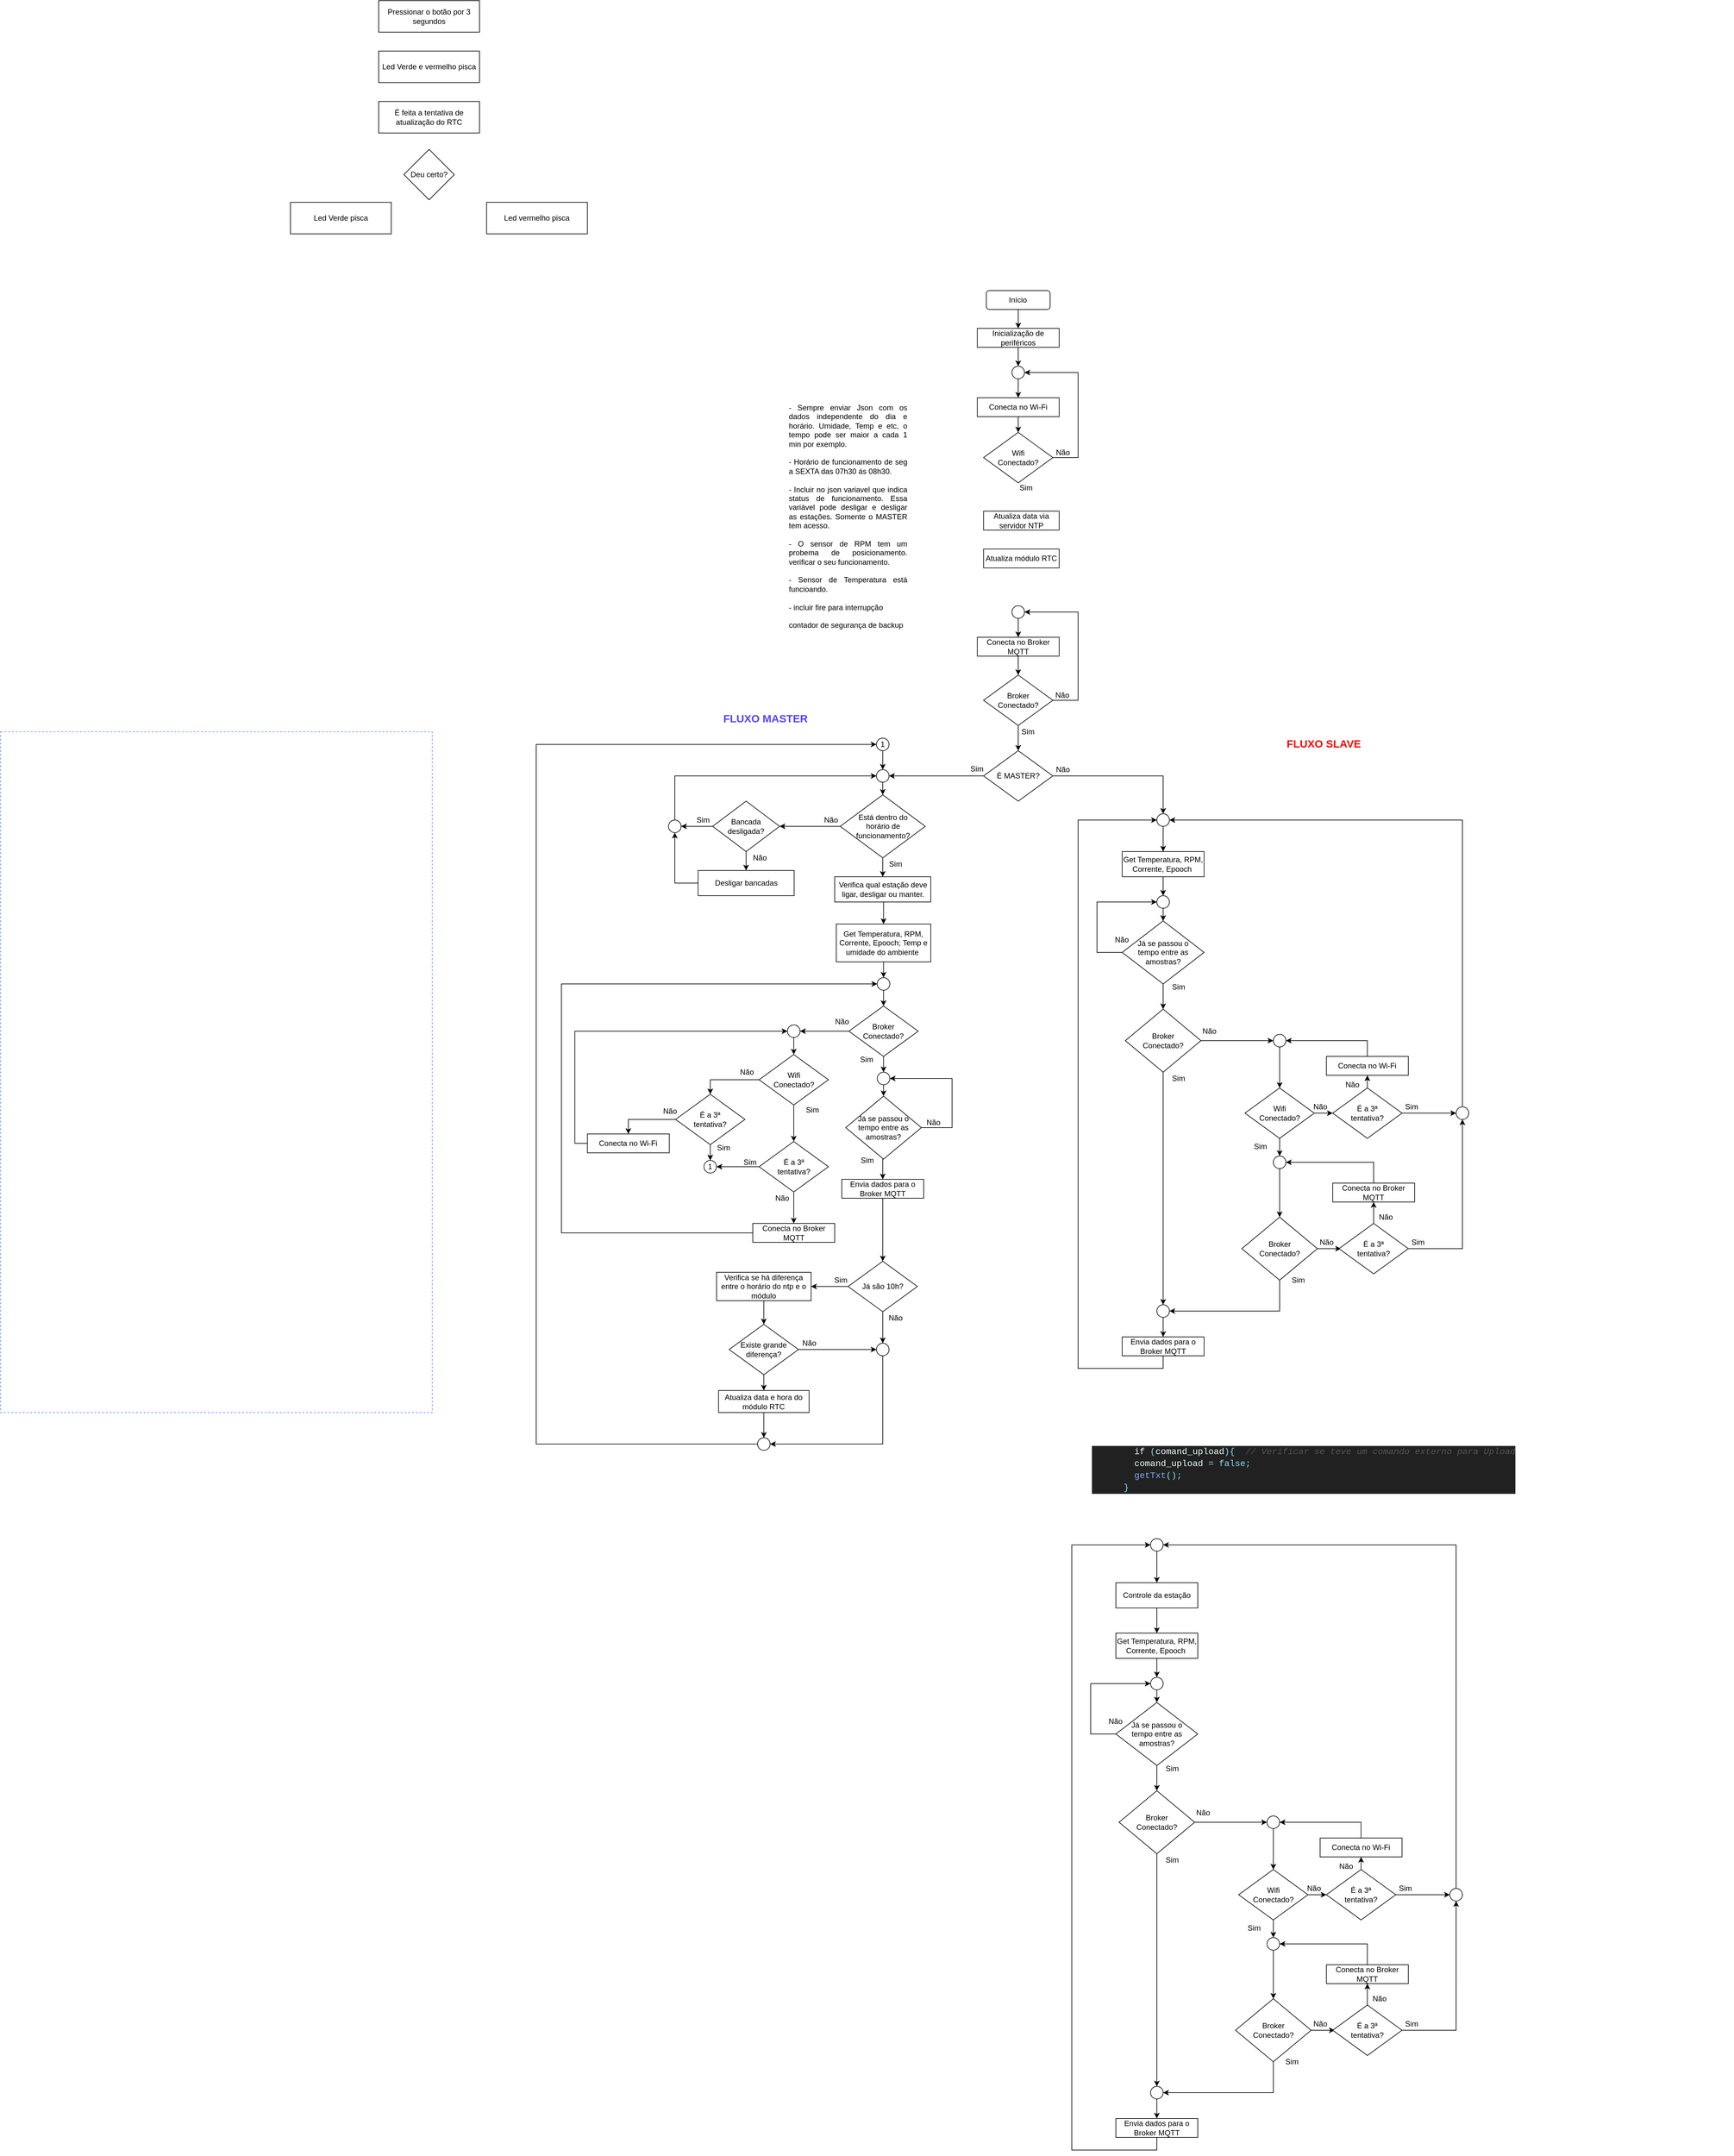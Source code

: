 <mxfile version="20.8.16" type="device"><diagram name="Página-1" id="yrQmncbXu7uVuiCey5ow"><mxGraphModel dx="2353" dy="2134" grid="1" gridSize="10" guides="1" tooltips="1" connect="1" arrows="1" fold="1" page="1" pageScale="1" pageWidth="827" pageHeight="1169" math="0" shadow="0"><root><mxCell id="0"/><mxCell id="1" parent="0"/><mxCell id="XJKO_mRFI6Yo8Ivrzkou-231" value="" style="rounded=0;whiteSpace=wrap;html=1;dashed=1;fillColor=none;strokeColor=#578fff;" parent="1" vertex="1"><mxGeometry x="-1230" y="260" width="685" height="1080" as="geometry"/></mxCell><mxCell id="XJKO_mRFI6Yo8Ivrzkou-15" value="" style="edgeStyle=orthogonalEdgeStyle;rounded=0;orthogonalLoop=1;jettySize=auto;html=1;" parent="1" source="-pnwvqeI6Gop3am0VGsE-1" target="-pnwvqeI6Gop3am0VGsE-19" edge="1"><mxGeometry relative="1" as="geometry"/></mxCell><mxCell id="-pnwvqeI6Gop3am0VGsE-1" value="Início" style="rounded=1;whiteSpace=wrap;html=1;" parent="1" vertex="1"><mxGeometry x="334.38" y="-440" width="101.25" height="30" as="geometry"/></mxCell><mxCell id="XJKO_mRFI6Yo8Ivrzkou-24" style="edgeStyle=orthogonalEdgeStyle;rounded=0;orthogonalLoop=1;jettySize=auto;html=1;exitX=0.5;exitY=1;exitDx=0;exitDy=0;entryX=0.5;entryY=0;entryDx=0;entryDy=0;" parent="1" source="-pnwvqeI6Gop3am0VGsE-2" target="XJKO_mRFI6Yo8Ivrzkou-12" edge="1"><mxGeometry relative="1" as="geometry"/></mxCell><mxCell id="-pnwvqeI6Gop3am0VGsE-2" value="Conecta no Wi-Fi" style="rounded=0;whiteSpace=wrap;html=1;" parent="1" vertex="1"><mxGeometry x="320" y="-270" width="130" height="30" as="geometry"/></mxCell><mxCell id="XJKO_mRFI6Yo8Ivrzkou-23" style="edgeStyle=orthogonalEdgeStyle;rounded=0;orthogonalLoop=1;jettySize=auto;html=1;exitX=0.5;exitY=1;exitDx=0;exitDy=0;entryX=0.5;entryY=0;entryDx=0;entryDy=0;" parent="1" source="-pnwvqeI6Gop3am0VGsE-3" target="XJKO_mRFI6Yo8Ivrzkou-22" edge="1"><mxGeometry relative="1" as="geometry"/></mxCell><mxCell id="-pnwvqeI6Gop3am0VGsE-3" value="Conecta no Broker MQTT" style="rounded=0;whiteSpace=wrap;html=1;" parent="1" vertex="1"><mxGeometry x="320" y="110" width="130" height="30" as="geometry"/></mxCell><mxCell id="XJKO_mRFI6Yo8Ivrzkou-27" style="edgeStyle=orthogonalEdgeStyle;rounded=0;orthogonalLoop=1;jettySize=auto;html=1;exitX=0.5;exitY=1;exitDx=0;exitDy=0;entryX=0.5;entryY=0;entryDx=0;entryDy=0;" parent="1" source="-pnwvqeI6Gop3am0VGsE-19" target="XJKO_mRFI6Yo8Ivrzkou-14" edge="1"><mxGeometry relative="1" as="geometry"/></mxCell><mxCell id="-pnwvqeI6Gop3am0VGsE-19" value="Inicialização de periféricos" style="rounded=0;whiteSpace=wrap;html=1;" parent="1" vertex="1"><mxGeometry x="320" y="-380" width="130" height="30" as="geometry"/></mxCell><mxCell id="-pnwvqeI6Gop3am0VGsE-20" value="&lt;div style=&quot;text-align: justify;&quot;&gt;&lt;span style=&quot;background-color: initial;&quot;&gt;- Sempre enviar Json com os dados independente do dia e horário. Umidade, Temp e etc, o tempo pode ser maior a cada 1 min por exemplo.&amp;nbsp;&lt;/span&gt;&lt;/div&gt;&lt;div style=&quot;text-align: justify;&quot;&gt;&lt;span style=&quot;background-color: initial;&quot;&gt;&lt;br&gt;&lt;/span&gt;&lt;/div&gt;&lt;div style=&quot;text-align: justify;&quot;&gt;- Horário de funcionamento de seg a SEXTA das 07h30 ás 08h30.&lt;/div&gt;&lt;div style=&quot;text-align: justify;&quot;&gt;&lt;br&gt;&lt;/div&gt;&lt;div style=&quot;text-align: justify;&quot;&gt;- Incluir no json variavel que indica status de funcionamento. Essa variável pode desligar e desligar as estações. Somente o MASTER tem acesso.&amp;nbsp;&lt;/div&gt;&lt;div style=&quot;text-align: justify;&quot;&gt;&lt;span style=&quot;background-color: initial;&quot;&gt;&lt;br&gt;&lt;/span&gt;&lt;/div&gt;&lt;div style=&quot;text-align: justify;&quot;&gt;&lt;span style=&quot;background-color: initial;&quot;&gt;- O sensor de RPM tem um probema de posicionamento. verificar o seu funcionamento.&lt;/span&gt;&lt;/div&gt;&lt;div style=&quot;text-align: justify;&quot;&gt;&lt;span style=&quot;background-color: initial;&quot;&gt;&lt;br&gt;&lt;/span&gt;&lt;/div&gt;&lt;div style=&quot;text-align: justify;&quot;&gt;&lt;span style=&quot;background-color: initial;&quot;&gt;- Sensor de Temperatura está funcioando.&lt;/span&gt;&lt;/div&gt;&lt;div style=&quot;text-align: justify;&quot;&gt;&lt;span style=&quot;background-color: initial;&quot;&gt;&lt;br&gt;&lt;/span&gt;&lt;/div&gt;&lt;div style=&quot;text-align: justify;&quot;&gt;&lt;span style=&quot;background-color: initial;&quot;&gt;- incluir fire para interrupção&lt;/span&gt;&lt;/div&gt;&lt;div style=&quot;text-align: justify;&quot;&gt;&lt;span style=&quot;background-color: initial;&quot;&gt;&lt;br&gt;&lt;/span&gt;&lt;/div&gt;&lt;div style=&quot;text-align: justify;&quot;&gt;&lt;span style=&quot;background-color: initial;&quot;&gt;contador de segurança de backup&lt;/span&gt;&lt;/div&gt;&lt;div style=&quot;text-align: justify;&quot;&gt;&lt;span style=&quot;background-color: initial;&quot;&gt;&lt;br&gt;&lt;/span&gt;&lt;/div&gt;&lt;div style=&quot;text-align: justify;&quot;&gt;&lt;span style=&quot;background-color: initial;&quot;&gt;&amp;nbsp;&lt;/span&gt;&lt;/div&gt;&lt;div style=&quot;text-align: justify;&quot;&gt;&lt;span style=&quot;background-color: initial;&quot;&gt;&lt;br&gt;&lt;/span&gt;&lt;/div&gt;" style="text;html=1;strokeColor=none;fillColor=none;align=center;verticalAlign=middle;whiteSpace=wrap;rounded=0;" parent="1" vertex="1"><mxGeometry x="20" y="-200" width="190" height="280" as="geometry"/></mxCell><mxCell id="XJKO_mRFI6Yo8Ivrzkou-88" style="edgeStyle=orthogonalEdgeStyle;rounded=0;orthogonalLoop=1;jettySize=auto;html=1;exitX=0.5;exitY=1;exitDx=0;exitDy=0;entryX=0.5;entryY=0;entryDx=0;entryDy=0;" parent="1" source="XJKO_mRFI6Yo8Ivrzkou-2" target="XJKO_mRFI6Yo8Ivrzkou-85" edge="1"><mxGeometry relative="1" as="geometry"/></mxCell><mxCell id="XJKO_mRFI6Yo8Ivrzkou-2" value="Get Temperatura, RPM, Corrente, Epooch&amp;nbsp;" style="rounded=0;whiteSpace=wrap;html=1;" parent="1" vertex="1"><mxGeometry x="550" y="450" width="130" height="40" as="geometry"/></mxCell><mxCell id="kDfth17IWN7zdChvXTDz-61" style="edgeStyle=orthogonalEdgeStyle;rounded=0;orthogonalLoop=1;jettySize=auto;html=1;exitX=0.5;exitY=1;exitDx=0;exitDy=0;entryX=0;entryY=0.5;entryDx=0;entryDy=0;" parent="1" source="XJKO_mRFI6Yo8Ivrzkou-9" target="XJKO_mRFI6Yo8Ivrzkou-61" edge="1"><mxGeometry relative="1" as="geometry"><Array as="points"><mxPoint x="615" y="1270"/><mxPoint x="480" y="1270"/><mxPoint x="480" y="400"/></Array></mxGeometry></mxCell><mxCell id="XJKO_mRFI6Yo8Ivrzkou-9" value="Envia dados para o Broker MQTT" style="rounded=0;whiteSpace=wrap;html=1;" parent="1" vertex="1"><mxGeometry x="550" y="1220" width="130" height="30" as="geometry"/></mxCell><mxCell id="XJKO_mRFI6Yo8Ivrzkou-11" value="Atualiza data via servidor NTP" style="rounded=0;whiteSpace=wrap;html=1;" parent="1" vertex="1"><mxGeometry x="330" y="-90" width="120" height="30" as="geometry"/></mxCell><mxCell id="XJKO_mRFI6Yo8Ivrzkou-26" style="edgeStyle=orthogonalEdgeStyle;rounded=0;orthogonalLoop=1;jettySize=auto;html=1;exitX=1;exitY=0.5;exitDx=0;exitDy=0;entryX=1;entryY=0.5;entryDx=0;entryDy=0;" parent="1" source="XJKO_mRFI6Yo8Ivrzkou-12" target="XJKO_mRFI6Yo8Ivrzkou-14" edge="1"><mxGeometry relative="1" as="geometry"><Array as="points"><mxPoint x="480" y="-175"/><mxPoint x="480" y="-310"/></Array></mxGeometry></mxCell><mxCell id="XJKO_mRFI6Yo8Ivrzkou-12" value="Wifi &lt;br&gt;Conectado?" style="rhombus;whiteSpace=wrap;html=1;" parent="1" vertex="1"><mxGeometry x="330" y="-215" width="110" height="80" as="geometry"/></mxCell><mxCell id="XJKO_mRFI6Yo8Ivrzkou-25" style="edgeStyle=orthogonalEdgeStyle;rounded=0;orthogonalLoop=1;jettySize=auto;html=1;exitX=0.5;exitY=1;exitDx=0;exitDy=0;entryX=0.5;entryY=0;entryDx=0;entryDy=0;" parent="1" source="XJKO_mRFI6Yo8Ivrzkou-14" target="-pnwvqeI6Gop3am0VGsE-2" edge="1"><mxGeometry relative="1" as="geometry"/></mxCell><mxCell id="XJKO_mRFI6Yo8Ivrzkou-14" value="" style="ellipse;whiteSpace=wrap;html=1;aspect=fixed;" parent="1" vertex="1"><mxGeometry x="375" y="-320" width="20" height="20" as="geometry"/></mxCell><mxCell id="XJKO_mRFI6Yo8Ivrzkou-31" style="edgeStyle=orthogonalEdgeStyle;rounded=0;orthogonalLoop=1;jettySize=auto;html=1;exitX=1;exitY=0.5;exitDx=0;exitDy=0;entryX=1;entryY=0.5;entryDx=0;entryDy=0;" parent="1" source="XJKO_mRFI6Yo8Ivrzkou-22" target="XJKO_mRFI6Yo8Ivrzkou-28" edge="1"><mxGeometry relative="1" as="geometry"><Array as="points"><mxPoint x="480" y="210"/><mxPoint x="480" y="70"/></Array></mxGeometry></mxCell><mxCell id="XJKO_mRFI6Yo8Ivrzkou-33" style="edgeStyle=orthogonalEdgeStyle;rounded=0;orthogonalLoop=1;jettySize=auto;html=1;exitX=0.5;exitY=1;exitDx=0;exitDy=0;entryX=0.5;entryY=0;entryDx=0;entryDy=0;" parent="1" source="XJKO_mRFI6Yo8Ivrzkou-22" target="XJKO_mRFI6Yo8Ivrzkou-32" edge="1"><mxGeometry relative="1" as="geometry"/></mxCell><mxCell id="XJKO_mRFI6Yo8Ivrzkou-22" value="Broker&lt;br&gt;Conectado?" style="rhombus;whiteSpace=wrap;html=1;" parent="1" vertex="1"><mxGeometry x="330" y="170" width="110" height="80" as="geometry"/></mxCell><mxCell id="XJKO_mRFI6Yo8Ivrzkou-30" style="edgeStyle=orthogonalEdgeStyle;rounded=0;orthogonalLoop=1;jettySize=auto;html=1;exitX=0.5;exitY=1;exitDx=0;exitDy=0;entryX=0.5;entryY=0;entryDx=0;entryDy=0;" parent="1" source="XJKO_mRFI6Yo8Ivrzkou-28" target="-pnwvqeI6Gop3am0VGsE-3" edge="1"><mxGeometry relative="1" as="geometry"/></mxCell><mxCell id="XJKO_mRFI6Yo8Ivrzkou-28" value="" style="ellipse;whiteSpace=wrap;html=1;aspect=fixed;" parent="1" vertex="1"><mxGeometry x="375" y="60" width="20" height="20" as="geometry"/></mxCell><mxCell id="XJKO_mRFI6Yo8Ivrzkou-102" style="edgeStyle=orthogonalEdgeStyle;rounded=0;orthogonalLoop=1;jettySize=auto;html=1;exitX=0;exitY=0.5;exitDx=0;exitDy=0;entryX=1;entryY=0.5;entryDx=0;entryDy=0;fontSize=17;fontColor=#ff0000;" parent="1" source="XJKO_mRFI6Yo8Ivrzkou-32" target="XJKO_mRFI6Yo8Ivrzkou-101" edge="1"><mxGeometry relative="1" as="geometry"/></mxCell><mxCell id="kDfth17IWN7zdChvXTDz-17" style="edgeStyle=orthogonalEdgeStyle;rounded=0;orthogonalLoop=1;jettySize=auto;html=1;exitX=1;exitY=0.5;exitDx=0;exitDy=0;" parent="1" source="XJKO_mRFI6Yo8Ivrzkou-32" target="XJKO_mRFI6Yo8Ivrzkou-61" edge="1"><mxGeometry relative="1" as="geometry"/></mxCell><mxCell id="XJKO_mRFI6Yo8Ivrzkou-32" value="É MASTER?" style="rhombus;whiteSpace=wrap;html=1;" parent="1" vertex="1"><mxGeometry x="330.01" y="290" width="110" height="80" as="geometry"/></mxCell><mxCell id="XJKO_mRFI6Yo8Ivrzkou-38" value="Sim" style="text;html=1;strokeColor=none;fillColor=none;align=center;verticalAlign=middle;whiteSpace=wrap;rounded=0;" parent="1" vertex="1"><mxGeometry x="381.25" y="250" width="38.75" height="20" as="geometry"/></mxCell><mxCell id="XJKO_mRFI6Yo8Ivrzkou-39" value="Não" style="text;html=1;strokeColor=none;fillColor=none;align=center;verticalAlign=middle;whiteSpace=wrap;rounded=0;" parent="1" vertex="1"><mxGeometry x="440.01" y="192" width="30" height="20" as="geometry"/></mxCell><mxCell id="XJKO_mRFI6Yo8Ivrzkou-40" value="Não" style="text;html=1;strokeColor=none;fillColor=none;align=center;verticalAlign=middle;whiteSpace=wrap;rounded=0;" parent="1" vertex="1"><mxGeometry x="441.01" y="-193" width="30" height="20" as="geometry"/></mxCell><mxCell id="XJKO_mRFI6Yo8Ivrzkou-41" value="Sim" style="text;html=1;strokeColor=none;fillColor=none;align=center;verticalAlign=middle;whiteSpace=wrap;rounded=0;" parent="1" vertex="1"><mxGeometry x="377.5" y="-137" width="38.75" height="20" as="geometry"/></mxCell><mxCell id="XJKO_mRFI6Yo8Ivrzkou-43" value="Atualiza módulo RTC" style="rounded=0;whiteSpace=wrap;html=1;" parent="1" vertex="1"><mxGeometry x="330" y="-30" width="120" height="30" as="geometry"/></mxCell><mxCell id="kDfth17IWN7zdChvXTDz-21" style="edgeStyle=orthogonalEdgeStyle;rounded=0;orthogonalLoop=1;jettySize=auto;html=1;exitX=1;exitY=0.5;exitDx=0;exitDy=0;entryX=0;entryY=0.5;entryDx=0;entryDy=0;" parent="1" source="XJKO_mRFI6Yo8Ivrzkou-45" target="XJKO_mRFI6Yo8Ivrzkou-71" edge="1"><mxGeometry relative="1" as="geometry"/></mxCell><mxCell id="kDfth17IWN7zdChvXTDz-57" style="edgeStyle=orthogonalEdgeStyle;rounded=0;orthogonalLoop=1;jettySize=auto;html=1;exitX=0.5;exitY=1;exitDx=0;exitDy=0;" parent="1" source="XJKO_mRFI6Yo8Ivrzkou-45" target="kDfth17IWN7zdChvXTDz-53" edge="1"><mxGeometry relative="1" as="geometry"/></mxCell><mxCell id="XJKO_mRFI6Yo8Ivrzkou-45" value="&lt;div&gt;Broker&lt;/div&gt;&lt;div&gt;Conectado?&lt;/div&gt;" style="rhombus;whiteSpace=wrap;html=1;" parent="1" vertex="1"><mxGeometry x="555" y="700" width="120" height="100" as="geometry"/></mxCell><mxCell id="kDfth17IWN7zdChvXTDz-11" style="edgeStyle=orthogonalEdgeStyle;rounded=0;orthogonalLoop=1;jettySize=auto;html=1;exitX=0;exitY=0.5;exitDx=0;exitDy=0;entryX=0;entryY=0.5;entryDx=0;entryDy=0;" parent="1" source="XJKO_mRFI6Yo8Ivrzkou-52" target="XJKO_mRFI6Yo8Ivrzkou-85" edge="1"><mxGeometry relative="1" as="geometry"><Array as="points"><mxPoint x="510" y="610"/><mxPoint x="510" y="530"/></Array></mxGeometry></mxCell><mxCell id="kDfth17IWN7zdChvXTDz-15" style="edgeStyle=orthogonalEdgeStyle;rounded=0;orthogonalLoop=1;jettySize=auto;html=1;exitX=0.5;exitY=1;exitDx=0;exitDy=0;entryX=0.5;entryY=0;entryDx=0;entryDy=0;" parent="1" source="XJKO_mRFI6Yo8Ivrzkou-52" target="XJKO_mRFI6Yo8Ivrzkou-45" edge="1"><mxGeometry relative="1" as="geometry"/></mxCell><mxCell id="XJKO_mRFI6Yo8Ivrzkou-52" value="Já se passou o&lt;br style=&quot;border-color: var(--border-color);&quot;&gt;tempo entre as amostras?" style="rhombus;whiteSpace=wrap;html=1;" parent="1" vertex="1"><mxGeometry x="550" y="560" width="130" height="100" as="geometry"/></mxCell><mxCell id="kDfth17IWN7zdChvXTDz-49" style="edgeStyle=orthogonalEdgeStyle;rounded=0;orthogonalLoop=1;jettySize=auto;html=1;exitX=0.5;exitY=0;exitDx=0;exitDy=0;entryX=1;entryY=0.5;entryDx=0;entryDy=0;" parent="1" source="XJKO_mRFI6Yo8Ivrzkou-60" target="kDfth17IWN7zdChvXTDz-27" edge="1"><mxGeometry relative="1" as="geometry"/></mxCell><mxCell id="XJKO_mRFI6Yo8Ivrzkou-60" value="Conecta no Broker MQTT" style="rounded=0;whiteSpace=wrap;html=1;" parent="1" vertex="1"><mxGeometry x="884.12" y="976" width="130" height="30" as="geometry"/></mxCell><mxCell id="XJKO_mRFI6Yo8Ivrzkou-63" style="edgeStyle=orthogonalEdgeStyle;rounded=0;orthogonalLoop=1;jettySize=auto;html=1;exitX=0.5;exitY=1;exitDx=0;exitDy=0;" parent="1" source="XJKO_mRFI6Yo8Ivrzkou-61" target="XJKO_mRFI6Yo8Ivrzkou-2" edge="1"><mxGeometry relative="1" as="geometry"/></mxCell><mxCell id="XJKO_mRFI6Yo8Ivrzkou-61" value="" style="ellipse;whiteSpace=wrap;html=1;aspect=fixed;" parent="1" vertex="1"><mxGeometry x="605" y="390" width="20" height="20" as="geometry"/></mxCell><mxCell id="kDfth17IWN7zdChvXTDz-7" style="edgeStyle=orthogonalEdgeStyle;rounded=0;orthogonalLoop=1;jettySize=auto;html=1;exitX=0.5;exitY=0;exitDx=0;exitDy=0;entryX=1;entryY=0.5;entryDx=0;entryDy=0;" parent="1" source="XJKO_mRFI6Yo8Ivrzkou-67" target="XJKO_mRFI6Yo8Ivrzkou-71" edge="1"><mxGeometry relative="1" as="geometry"/></mxCell><mxCell id="XJKO_mRFI6Yo8Ivrzkou-67" value="Conecta no Wi-Fi" style="rounded=0;whiteSpace=wrap;html=1;" parent="1" vertex="1"><mxGeometry x="874.12" y="775" width="130" height="30" as="geometry"/></mxCell><mxCell id="kDfth17IWN7zdChvXTDz-28" style="edgeStyle=orthogonalEdgeStyle;rounded=0;orthogonalLoop=1;jettySize=auto;html=1;exitX=0.5;exitY=1;exitDx=0;exitDy=0;entryX=0.5;entryY=0;entryDx=0;entryDy=0;" parent="1" source="XJKO_mRFI6Yo8Ivrzkou-69" target="kDfth17IWN7zdChvXTDz-27" edge="1"><mxGeometry relative="1" as="geometry"/></mxCell><mxCell id="XJKO_mRFI6Yo8Ivrzkou-69" value="Wifi &lt;br&gt;Conectado?" style="rhombus;whiteSpace=wrap;html=1;" parent="1" vertex="1"><mxGeometry x="744.87" y="825" width="110" height="80" as="geometry"/></mxCell><mxCell id="XJKO_mRFI6Yo8Ivrzkou-82" style="edgeStyle=orthogonalEdgeStyle;rounded=0;orthogonalLoop=1;jettySize=auto;html=1;exitX=0.5;exitY=1;exitDx=0;exitDy=0;entryX=0.5;entryY=0;entryDx=0;entryDy=0;" parent="1" source="XJKO_mRFI6Yo8Ivrzkou-71" target="XJKO_mRFI6Yo8Ivrzkou-69" edge="1"><mxGeometry relative="1" as="geometry"/></mxCell><mxCell id="XJKO_mRFI6Yo8Ivrzkou-71" value="" style="ellipse;whiteSpace=wrap;html=1;aspect=fixed;" parent="1" vertex="1"><mxGeometry x="789.87" y="740" width="20" height="20" as="geometry"/></mxCell><mxCell id="XJKO_mRFI6Yo8Ivrzkou-87" style="edgeStyle=orthogonalEdgeStyle;rounded=0;orthogonalLoop=1;jettySize=auto;html=1;exitX=0.5;exitY=1;exitDx=0;exitDy=0;entryX=0.5;entryY=0;entryDx=0;entryDy=0;" parent="1" source="XJKO_mRFI6Yo8Ivrzkou-85" target="XJKO_mRFI6Yo8Ivrzkou-52" edge="1"><mxGeometry relative="1" as="geometry"/></mxCell><mxCell id="XJKO_mRFI6Yo8Ivrzkou-85" value="" style="ellipse;whiteSpace=wrap;html=1;aspect=fixed;" parent="1" vertex="1"><mxGeometry x="605" y="520" width="20" height="20" as="geometry"/></mxCell><mxCell id="XJKO_mRFI6Yo8Ivrzkou-89" value="Sim" style="text;html=1;strokeColor=none;fillColor=none;align=center;verticalAlign=middle;whiteSpace=wrap;rounded=0;" parent="1" vertex="1"><mxGeometry x="620" y="655" width="38.75" height="20" as="geometry"/></mxCell><mxCell id="XJKO_mRFI6Yo8Ivrzkou-90" value="Sim" style="text;html=1;strokeColor=none;fillColor=none;align=center;verticalAlign=middle;whiteSpace=wrap;rounded=0;" parent="1" vertex="1"><mxGeometry x="620" y="800" width="38.75" height="20" as="geometry"/></mxCell><mxCell id="XJKO_mRFI6Yo8Ivrzkou-92" value="Não" style="text;html=1;strokeColor=none;fillColor=none;align=center;verticalAlign=middle;whiteSpace=wrap;rounded=0;" parent="1" vertex="1"><mxGeometry x="845.37" y="845" width="38.75" height="20" as="geometry"/></mxCell><mxCell id="XJKO_mRFI6Yo8Ivrzkou-94" value="Sim" style="text;html=1;strokeColor=none;fillColor=none;align=center;verticalAlign=middle;whiteSpace=wrap;rounded=0;" parent="1" vertex="1"><mxGeometry x="750" y="908" width="38.75" height="20" as="geometry"/></mxCell><mxCell id="XJKO_mRFI6Yo8Ivrzkou-95" value="Não" style="text;html=1;strokeColor=none;fillColor=none;align=center;verticalAlign=middle;whiteSpace=wrap;rounded=0;" parent="1" vertex="1"><mxGeometry x="441.01" y="310" width="30" height="20" as="geometry"/></mxCell><mxCell id="XJKO_mRFI6Yo8Ivrzkou-98" value="&lt;font style=&quot;font-size: 17px;&quot; color=&quot;#ff0000&quot;&gt;&lt;b&gt;FLUXO SLAVE&lt;/b&gt;&lt;/font&gt;" style="text;html=1;strokeColor=none;fillColor=none;align=center;verticalAlign=middle;whiteSpace=wrap;rounded=0;" parent="1" vertex="1"><mxGeometry x="769.5" y="270" width="200" height="20" as="geometry"/></mxCell><mxCell id="XJKO_mRFI6Yo8Ivrzkou-147" style="edgeStyle=orthogonalEdgeStyle;rounded=0;orthogonalLoop=1;jettySize=auto;html=1;exitX=0.5;exitY=1;exitDx=0;exitDy=0;entryX=0.5;entryY=0;entryDx=0;entryDy=0;fontSize=17;fontColor=#ff0000;" parent="1" source="XJKO_mRFI6Yo8Ivrzkou-101" target="XJKO_mRFI6Yo8Ivrzkou-144" edge="1"><mxGeometry relative="1" as="geometry"/></mxCell><mxCell id="XJKO_mRFI6Yo8Ivrzkou-101" value="" style="ellipse;whiteSpace=wrap;html=1;aspect=fixed;" parent="1" vertex="1"><mxGeometry x="160" y="320" width="20" height="20" as="geometry"/></mxCell><mxCell id="XJKO_mRFI6Yo8Ivrzkou-149" style="edgeStyle=orthogonalEdgeStyle;rounded=0;orthogonalLoop=1;jettySize=auto;html=1;exitX=0.5;exitY=1;exitDx=0;exitDy=0;entryX=0.5;entryY=0;entryDx=0;entryDy=0;fontSize=17;fontColor=#ff0000;" parent="1" source="XJKO_mRFI6Yo8Ivrzkou-144" target="XJKO_mRFI6Yo8Ivrzkou-145" edge="1"><mxGeometry relative="1" as="geometry"/></mxCell><mxCell id="XJKO_mRFI6Yo8Ivrzkou-191" style="edgeStyle=orthogonalEdgeStyle;rounded=0;orthogonalLoop=1;jettySize=auto;html=1;exitX=0;exitY=0.5;exitDx=0;exitDy=0;entryX=1;entryY=0.5;entryDx=0;entryDy=0;fontSize=17;fontColor=#ff0000;" parent="1" source="XJKO_mRFI6Yo8Ivrzkou-144" target="XJKO_mRFI6Yo8Ivrzkou-189" edge="1"><mxGeometry relative="1" as="geometry"/></mxCell><mxCell id="XJKO_mRFI6Yo8Ivrzkou-144" value="Está dentro do &lt;br&gt;horário de funcionamento?" style="rhombus;whiteSpace=wrap;html=1;" parent="1" vertex="1"><mxGeometry x="102.5" y="360" width="135" height="100" as="geometry"/></mxCell><mxCell id="XJKO_mRFI6Yo8Ivrzkou-153" style="edgeStyle=orthogonalEdgeStyle;rounded=0;orthogonalLoop=1;jettySize=auto;html=1;exitX=0.5;exitY=1;exitDx=0;exitDy=0;entryX=0.5;entryY=0;entryDx=0;entryDy=0;fontSize=17;fontColor=#ff0000;" parent="1" source="XJKO_mRFI6Yo8Ivrzkou-145" target="XJKO_mRFI6Yo8Ivrzkou-152" edge="1"><mxGeometry relative="1" as="geometry"/></mxCell><mxCell id="XJKO_mRFI6Yo8Ivrzkou-145" value="Verifica qual estação deve ligar, desligar ou manter." style="rounded=0;whiteSpace=wrap;html=1;" parent="1" vertex="1"><mxGeometry x="93.75" y="490" width="152.5" height="40" as="geometry"/></mxCell><mxCell id="XJKO_mRFI6Yo8Ivrzkou-150" value="Não" style="text;html=1;strokeColor=none;fillColor=none;align=center;verticalAlign=middle;whiteSpace=wrap;rounded=0;" parent="1" vertex="1"><mxGeometry x="72.5" y="390" width="30" height="20" as="geometry"/></mxCell><mxCell id="XJKO_mRFI6Yo8Ivrzkou-151" value="Sim" style="text;html=1;strokeColor=none;fillColor=none;align=center;verticalAlign=middle;whiteSpace=wrap;rounded=0;" parent="1" vertex="1"><mxGeometry x="171.25" y="460" width="38.75" height="20" as="geometry"/></mxCell><mxCell id="XJKO_mRFI6Yo8Ivrzkou-156" style="edgeStyle=orthogonalEdgeStyle;rounded=0;orthogonalLoop=1;jettySize=auto;html=1;exitX=0.5;exitY=1;exitDx=0;exitDy=0;entryX=0.5;entryY=0;entryDx=0;entryDy=0;fontSize=17;fontColor=#ff0000;" parent="1" source="XJKO_mRFI6Yo8Ivrzkou-152" target="XJKO_mRFI6Yo8Ivrzkou-155" edge="1"><mxGeometry relative="1" as="geometry"/></mxCell><mxCell id="XJKO_mRFI6Yo8Ivrzkou-152" value="Get Temperatura, RPM, Corrente, Epooch; Temp e umidade do ambiente&amp;nbsp;" style="rounded=0;whiteSpace=wrap;html=1;" parent="1" vertex="1"><mxGeometry x="96.25" y="565" width="150" height="60" as="geometry"/></mxCell><mxCell id="XJKO_mRFI6Yo8Ivrzkou-214" style="edgeStyle=orthogonalEdgeStyle;rounded=0;orthogonalLoop=1;jettySize=auto;html=1;exitX=0;exitY=0.5;exitDx=0;exitDy=0;fontSize=17;fontColor=#ff0000;" parent="1" source="XJKO_mRFI6Yo8Ivrzkou-154" target="XJKO_mRFI6Yo8Ivrzkou-170" edge="1"><mxGeometry relative="1" as="geometry"/></mxCell><mxCell id="XJKO_mRFI6Yo8Ivrzkou-217" style="edgeStyle=orthogonalEdgeStyle;rounded=0;orthogonalLoop=1;jettySize=auto;html=1;exitX=0.5;exitY=1;exitDx=0;exitDy=0;entryX=0.5;entryY=0;entryDx=0;entryDy=0;fontSize=17;fontColor=#ff0000;" parent="1" source="XJKO_mRFI6Yo8Ivrzkou-154" target="XJKO_mRFI6Yo8Ivrzkou-180" edge="1"><mxGeometry relative="1" as="geometry"/></mxCell><mxCell id="XJKO_mRFI6Yo8Ivrzkou-154" value="Broker&lt;br&gt;Conectado?" style="rhombus;whiteSpace=wrap;html=1;" parent="1" vertex="1"><mxGeometry x="116.25" y="695" width="110" height="80" as="geometry"/></mxCell><mxCell id="XJKO_mRFI6Yo8Ivrzkou-157" style="edgeStyle=orthogonalEdgeStyle;rounded=0;orthogonalLoop=1;jettySize=auto;html=1;exitX=0.5;exitY=1;exitDx=0;exitDy=0;entryX=0.5;entryY=0;entryDx=0;entryDy=0;fontSize=17;fontColor=#ff0000;" parent="1" source="XJKO_mRFI6Yo8Ivrzkou-155" target="XJKO_mRFI6Yo8Ivrzkou-154" edge="1"><mxGeometry relative="1" as="geometry"/></mxCell><mxCell id="XJKO_mRFI6Yo8Ivrzkou-155" value="" style="ellipse;whiteSpace=wrap;html=1;aspect=fixed;" parent="1" vertex="1"><mxGeometry x="161.25" y="650" width="20" height="20" as="geometry"/></mxCell><mxCell id="XJKO_mRFI6Yo8Ivrzkou-241" style="edgeStyle=orthogonalEdgeStyle;rounded=0;orthogonalLoop=1;jettySize=auto;html=1;exitX=0.5;exitY=1;exitDx=0;exitDy=0;entryX=0.5;entryY=0;entryDx=0;entryDy=0;fontSize=17;fontColor=#5842ff;" parent="1" source="XJKO_mRFI6Yo8Ivrzkou-159" target="XJKO_mRFI6Yo8Ivrzkou-234" edge="1"><mxGeometry relative="1" as="geometry"/></mxCell><mxCell id="XJKO_mRFI6Yo8Ivrzkou-159" value="Envia dados para o Broker MQTT" style="rounded=0;whiteSpace=wrap;html=1;" parent="1" vertex="1"><mxGeometry x="105" y="970" width="130" height="30" as="geometry"/></mxCell><mxCell id="XJKO_mRFI6Yo8Ivrzkou-161" value="Sim" style="text;html=1;strokeColor=none;fillColor=none;align=center;verticalAlign=middle;whiteSpace=wrap;rounded=0;" parent="1" vertex="1"><mxGeometry x="124.75" y="770" width="38.75" height="20" as="geometry"/></mxCell><mxCell id="XJKO_mRFI6Yo8Ivrzkou-204" style="edgeStyle=orthogonalEdgeStyle;rounded=0;orthogonalLoop=1;jettySize=auto;html=1;exitX=0;exitY=0.5;exitDx=0;exitDy=0;entryX=0.5;entryY=0;entryDx=0;entryDy=0;fontSize=17;fontColor=#ff0000;" parent="1" source="XJKO_mRFI6Yo8Ivrzkou-164" target="XJKO_mRFI6Yo8Ivrzkou-202" edge="1"><mxGeometry relative="1" as="geometry"/></mxCell><mxCell id="XJKO_mRFI6Yo8Ivrzkou-225" style="edgeStyle=orthogonalEdgeStyle;rounded=0;orthogonalLoop=1;jettySize=auto;html=1;exitX=0.5;exitY=1;exitDx=0;exitDy=0;entryX=0.5;entryY=0;entryDx=0;entryDy=0;fontSize=17;fontColor=#ff0000;" parent="1" source="XJKO_mRFI6Yo8Ivrzkou-164" target="XJKO_mRFI6Yo8Ivrzkou-224" edge="1"><mxGeometry relative="1" as="geometry"/></mxCell><mxCell id="XJKO_mRFI6Yo8Ivrzkou-164" value="Wifi &lt;br&gt;Conectado?" style="rhombus;whiteSpace=wrap;html=1;" parent="1" vertex="1"><mxGeometry x="-26.25" y="772" width="110" height="80" as="geometry"/></mxCell><mxCell id="XJKO_mRFI6Yo8Ivrzkou-177" style="edgeStyle=orthogonalEdgeStyle;rounded=0;orthogonalLoop=1;jettySize=auto;html=1;exitX=0;exitY=0.5;exitDx=0;exitDy=0;entryX=0;entryY=0.5;entryDx=0;entryDy=0;fontSize=17;fontColor=#ff0000;" parent="1" source="XJKO_mRFI6Yo8Ivrzkou-166" target="XJKO_mRFI6Yo8Ivrzkou-155" edge="1"><mxGeometry relative="1" as="geometry"><Array as="points"><mxPoint x="-340" y="1055"/><mxPoint x="-340" y="660"/></Array></mxGeometry></mxCell><mxCell id="XJKO_mRFI6Yo8Ivrzkou-166" value="Conecta no Broker MQTT" style="rounded=0;whiteSpace=wrap;html=1;" parent="1" vertex="1"><mxGeometry x="-36.25" y="1040" width="130" height="30" as="geometry"/></mxCell><mxCell id="XJKO_mRFI6Yo8Ivrzkou-208" style="edgeStyle=orthogonalEdgeStyle;rounded=0;orthogonalLoop=1;jettySize=auto;html=1;exitX=0;exitY=0.5;exitDx=0;exitDy=0;entryX=0;entryY=0.5;entryDx=0;entryDy=0;fontSize=17;fontColor=#ff0000;" parent="1" source="XJKO_mRFI6Yo8Ivrzkou-167" target="XJKO_mRFI6Yo8Ivrzkou-170" edge="1"><mxGeometry relative="1" as="geometry"/></mxCell><mxCell id="XJKO_mRFI6Yo8Ivrzkou-167" value="Conecta no Wi-Fi" style="rounded=0;whiteSpace=wrap;html=1;" parent="1" vertex="1"><mxGeometry x="-298.75" y="898" width="130" height="30" as="geometry"/></mxCell><mxCell id="XJKO_mRFI6Yo8Ivrzkou-172" style="edgeStyle=orthogonalEdgeStyle;rounded=0;orthogonalLoop=1;jettySize=auto;html=1;exitX=0.5;exitY=1;exitDx=0;exitDy=0;entryX=0.5;entryY=0;entryDx=0;entryDy=0;fontSize=17;fontColor=#ff0000;" parent="1" source="XJKO_mRFI6Yo8Ivrzkou-170" target="XJKO_mRFI6Yo8Ivrzkou-164" edge="1"><mxGeometry relative="1" as="geometry"/></mxCell><mxCell id="XJKO_mRFI6Yo8Ivrzkou-170" value="" style="ellipse;whiteSpace=wrap;html=1;aspect=fixed;" parent="1" vertex="1"><mxGeometry x="18.75" y="725" width="20" height="20" as="geometry"/></mxCell><mxCell id="XJKO_mRFI6Yo8Ivrzkou-173" value="Não" style="text;html=1;strokeColor=none;fillColor=none;align=center;verticalAlign=middle;whiteSpace=wrap;rounded=0;" parent="1" vertex="1"><mxGeometry x="86" y="710" width="38.75" height="20" as="geometry"/></mxCell><mxCell id="XJKO_mRFI6Yo8Ivrzkou-174" value="Não" style="text;html=1;strokeColor=none;fillColor=none;align=center;verticalAlign=middle;whiteSpace=wrap;rounded=0;" parent="1" vertex="1"><mxGeometry x="-65" y="790" width="38.75" height="20" as="geometry"/></mxCell><mxCell id="XJKO_mRFI6Yo8Ivrzkou-178" value="Sim" style="text;html=1;strokeColor=none;fillColor=none;align=center;verticalAlign=middle;whiteSpace=wrap;rounded=0;" parent="1" vertex="1"><mxGeometry x="38.75" y="850" width="38.75" height="20" as="geometry"/></mxCell><mxCell id="XJKO_mRFI6Yo8Ivrzkou-183" style="edgeStyle=orthogonalEdgeStyle;rounded=0;orthogonalLoop=1;jettySize=auto;html=1;exitX=1;exitY=0.5;exitDx=0;exitDy=0;entryX=1;entryY=0.5;entryDx=0;entryDy=0;fontSize=17;fontColor=#ff0000;" parent="1" source="XJKO_mRFI6Yo8Ivrzkou-179" target="XJKO_mRFI6Yo8Ivrzkou-180" edge="1"><mxGeometry relative="1" as="geometry"><Array as="points"><mxPoint x="280" y="888"/><mxPoint x="280" y="810"/></Array></mxGeometry></mxCell><mxCell id="XJKO_mRFI6Yo8Ivrzkou-240" style="edgeStyle=orthogonalEdgeStyle;rounded=0;orthogonalLoop=1;jettySize=auto;html=1;exitX=0.5;exitY=1;exitDx=0;exitDy=0;entryX=0.5;entryY=0;entryDx=0;entryDy=0;fontSize=17;fontColor=#5842ff;" parent="1" source="XJKO_mRFI6Yo8Ivrzkou-179" target="XJKO_mRFI6Yo8Ivrzkou-159" edge="1"><mxGeometry relative="1" as="geometry"/></mxCell><mxCell id="XJKO_mRFI6Yo8Ivrzkou-179" value="Já se passou o &lt;br&gt;tempo entre as amostras?" style="rhombus;whiteSpace=wrap;html=1;" parent="1" vertex="1"><mxGeometry x="111.25" y="838" width="120" height="100" as="geometry"/></mxCell><mxCell id="XJKO_mRFI6Yo8Ivrzkou-182" style="edgeStyle=orthogonalEdgeStyle;rounded=0;orthogonalLoop=1;jettySize=auto;html=1;exitX=0.5;exitY=1;exitDx=0;exitDy=0;entryX=0.5;entryY=0;entryDx=0;entryDy=0;fontSize=17;fontColor=#ff0000;" parent="1" source="XJKO_mRFI6Yo8Ivrzkou-180" target="XJKO_mRFI6Yo8Ivrzkou-179" edge="1"><mxGeometry relative="1" as="geometry"/></mxCell><mxCell id="XJKO_mRFI6Yo8Ivrzkou-180" value="" style="ellipse;whiteSpace=wrap;html=1;aspect=fixed;" parent="1" vertex="1"><mxGeometry x="161.25" y="800" width="20" height="20" as="geometry"/></mxCell><mxCell id="XJKO_mRFI6Yo8Ivrzkou-185" value="Sim" style="text;html=1;strokeColor=none;fillColor=none;align=center;verticalAlign=middle;whiteSpace=wrap;rounded=0;" parent="1" vertex="1"><mxGeometry x="130" y="930" width="31.25" height="20" as="geometry"/></mxCell><mxCell id="XJKO_mRFI6Yo8Ivrzkou-186" value="Não" style="text;html=1;strokeColor=none;fillColor=none;align=center;verticalAlign=middle;whiteSpace=wrap;rounded=0;" parent="1" vertex="1"><mxGeometry x="231.25" y="870" width="38.75" height="20" as="geometry"/></mxCell><mxCell id="XJKO_mRFI6Yo8Ivrzkou-194" style="edgeStyle=orthogonalEdgeStyle;rounded=0;orthogonalLoop=1;jettySize=auto;html=1;exitX=0.5;exitY=1;exitDx=0;exitDy=0;entryX=0.5;entryY=0;entryDx=0;entryDy=0;fontSize=17;fontColor=#ff0000;" parent="1" source="XJKO_mRFI6Yo8Ivrzkou-189" target="XJKO_mRFI6Yo8Ivrzkou-193" edge="1"><mxGeometry relative="1" as="geometry"/></mxCell><mxCell id="XJKO_mRFI6Yo8Ivrzkou-196" style="edgeStyle=orthogonalEdgeStyle;rounded=0;orthogonalLoop=1;jettySize=auto;html=1;exitX=0;exitY=0.5;exitDx=0;exitDy=0;entryX=1;entryY=0.5;entryDx=0;entryDy=0;fontSize=17;fontColor=#ff0000;" parent="1" source="XJKO_mRFI6Yo8Ivrzkou-189" target="XJKO_mRFI6Yo8Ivrzkou-195" edge="1"><mxGeometry relative="1" as="geometry"/></mxCell><mxCell id="XJKO_mRFI6Yo8Ivrzkou-189" value="Bancada &lt;br&gt;desligada?" style="rhombus;whiteSpace=wrap;html=1;" parent="1" vertex="1"><mxGeometry x="-100" y="370" width="106.25" height="80" as="geometry"/></mxCell><mxCell id="XJKO_mRFI6Yo8Ivrzkou-192" value="Não" style="text;html=1;strokeColor=none;fillColor=none;align=center;verticalAlign=middle;whiteSpace=wrap;rounded=0;" parent="1" vertex="1"><mxGeometry x="-40" y="450" width="30" height="20" as="geometry"/></mxCell><mxCell id="XJKO_mRFI6Yo8Ivrzkou-197" style="edgeStyle=orthogonalEdgeStyle;rounded=0;orthogonalLoop=1;jettySize=auto;html=1;exitX=0;exitY=0.5;exitDx=0;exitDy=0;entryX=0.5;entryY=1;entryDx=0;entryDy=0;fontSize=17;fontColor=#ff0000;" parent="1" source="XJKO_mRFI6Yo8Ivrzkou-193" target="XJKO_mRFI6Yo8Ivrzkou-195" edge="1"><mxGeometry relative="1" as="geometry"/></mxCell><mxCell id="XJKO_mRFI6Yo8Ivrzkou-193" value="Desligar bancadas" style="rounded=0;whiteSpace=wrap;html=1;" parent="1" vertex="1"><mxGeometry x="-123.12" y="480" width="152.5" height="40" as="geometry"/></mxCell><mxCell id="XJKO_mRFI6Yo8Ivrzkou-198" style="edgeStyle=orthogonalEdgeStyle;rounded=0;orthogonalLoop=1;jettySize=auto;html=1;exitX=0.5;exitY=0;exitDx=0;exitDy=0;entryX=0;entryY=0.5;entryDx=0;entryDy=0;fontSize=17;fontColor=#ff0000;" parent="1" source="XJKO_mRFI6Yo8Ivrzkou-195" target="XJKO_mRFI6Yo8Ivrzkou-101" edge="1"><mxGeometry relative="1" as="geometry"/></mxCell><mxCell id="XJKO_mRFI6Yo8Ivrzkou-195" value="" style="ellipse;whiteSpace=wrap;html=1;aspect=fixed;" parent="1" vertex="1"><mxGeometry x="-170" y="400" width="20" height="20" as="geometry"/></mxCell><mxCell id="XJKO_mRFI6Yo8Ivrzkou-199" value="Sim" style="text;html=1;strokeColor=none;fillColor=none;align=center;verticalAlign=middle;whiteSpace=wrap;rounded=0;" parent="1" vertex="1"><mxGeometry x="-130" y="390" width="30" height="20" as="geometry"/></mxCell><mxCell id="XJKO_mRFI6Yo8Ivrzkou-206" style="edgeStyle=orthogonalEdgeStyle;rounded=0;orthogonalLoop=1;jettySize=auto;html=1;exitX=0;exitY=0.5;exitDx=0;exitDy=0;entryX=0.5;entryY=0;entryDx=0;entryDy=0;fontSize=17;fontColor=#ff0000;" parent="1" source="XJKO_mRFI6Yo8Ivrzkou-202" target="XJKO_mRFI6Yo8Ivrzkou-167" edge="1"><mxGeometry relative="1" as="geometry"/></mxCell><mxCell id="XJKO_mRFI6Yo8Ivrzkou-211" style="edgeStyle=orthogonalEdgeStyle;rounded=0;orthogonalLoop=1;jettySize=auto;html=1;exitX=0.5;exitY=1;exitDx=0;exitDy=0;entryX=0.5;entryY=0;entryDx=0;entryDy=0;fontSize=17;fontColor=#ff0000;" parent="1" source="XJKO_mRFI6Yo8Ivrzkou-202" target="XJKO_mRFI6Yo8Ivrzkou-210" edge="1"><mxGeometry relative="1" as="geometry"/></mxCell><mxCell id="XJKO_mRFI6Yo8Ivrzkou-202" value="É a 3ª &lt;br&gt;tentativa?" style="rhombus;whiteSpace=wrap;html=1;" parent="1" vertex="1"><mxGeometry x="-158.75" y="835" width="110" height="80" as="geometry"/></mxCell><mxCell id="XJKO_mRFI6Yo8Ivrzkou-205" value="Não" style="text;html=1;strokeColor=none;fillColor=none;align=center;verticalAlign=middle;whiteSpace=wrap;rounded=0;" parent="1" vertex="1"><mxGeometry x="-187.5" y="852" width="38.75" height="20" as="geometry"/></mxCell><mxCell id="XJKO_mRFI6Yo8Ivrzkou-209" value="Sim" style="text;html=1;strokeColor=none;fillColor=none;align=center;verticalAlign=middle;whiteSpace=wrap;rounded=0;" parent="1" vertex="1"><mxGeometry x="-101.87" y="910" width="38.75" height="20" as="geometry"/></mxCell><mxCell id="XJKO_mRFI6Yo8Ivrzkou-210" value="1" style="ellipse;whiteSpace=wrap;html=1;aspect=fixed;" parent="1" vertex="1"><mxGeometry x="-113.75" y="940" width="20" height="20" as="geometry"/></mxCell><mxCell id="XJKO_mRFI6Yo8Ivrzkou-213" style="edgeStyle=orthogonalEdgeStyle;rounded=0;orthogonalLoop=1;jettySize=auto;html=1;exitX=0.5;exitY=1;exitDx=0;exitDy=0;entryX=0.5;entryY=0;entryDx=0;entryDy=0;fontSize=17;fontColor=#ff0000;" parent="1" source="XJKO_mRFI6Yo8Ivrzkou-212" target="XJKO_mRFI6Yo8Ivrzkou-101" edge="1"><mxGeometry relative="1" as="geometry"/></mxCell><mxCell id="XJKO_mRFI6Yo8Ivrzkou-212" value="1" style="ellipse;whiteSpace=wrap;html=1;aspect=fixed;" parent="1" vertex="1"><mxGeometry x="160" y="270" width="20" height="20" as="geometry"/></mxCell><mxCell id="XJKO_mRFI6Yo8Ivrzkou-226" style="edgeStyle=orthogonalEdgeStyle;rounded=0;orthogonalLoop=1;jettySize=auto;html=1;exitX=0.5;exitY=1;exitDx=0;exitDy=0;entryX=0.5;entryY=0;entryDx=0;entryDy=0;fontSize=17;fontColor=#ff0000;" parent="1" source="XJKO_mRFI6Yo8Ivrzkou-224" target="XJKO_mRFI6Yo8Ivrzkou-166" edge="1"><mxGeometry relative="1" as="geometry"/></mxCell><mxCell id="XJKO_mRFI6Yo8Ivrzkou-228" style="edgeStyle=orthogonalEdgeStyle;rounded=0;orthogonalLoop=1;jettySize=auto;html=1;exitX=0;exitY=0.5;exitDx=0;exitDy=0;entryX=1;entryY=0.5;entryDx=0;entryDy=0;fontSize=17;fontColor=#ff0000;" parent="1" source="XJKO_mRFI6Yo8Ivrzkou-224" target="XJKO_mRFI6Yo8Ivrzkou-210" edge="1"><mxGeometry relative="1" as="geometry"/></mxCell><mxCell id="XJKO_mRFI6Yo8Ivrzkou-224" value="É a 3ª &lt;br&gt;tentativa?" style="rhombus;whiteSpace=wrap;html=1;" parent="1" vertex="1"><mxGeometry x="-26.25" y="910" width="110" height="80" as="geometry"/></mxCell><mxCell id="XJKO_mRFI6Yo8Ivrzkou-229" value="Sim" style="text;html=1;strokeColor=none;fillColor=none;align=center;verticalAlign=middle;whiteSpace=wrap;rounded=0;" parent="1" vertex="1"><mxGeometry x="-60" y="933" width="38.75" height="20" as="geometry"/></mxCell><mxCell id="XJKO_mRFI6Yo8Ivrzkou-230" value="Não" style="text;html=1;strokeColor=none;fillColor=none;align=center;verticalAlign=middle;whiteSpace=wrap;rounded=0;" parent="1" vertex="1"><mxGeometry x="-9.37" y="990" width="38.75" height="20" as="geometry"/></mxCell><mxCell id="XJKO_mRFI6Yo8Ivrzkou-232" value="&lt;font color=&quot;#5842ff&quot; style=&quot;font-size: 17px;&quot;&gt;&lt;b style=&quot;&quot;&gt;FLUXO MASTER&lt;/b&gt;&lt;/font&gt;" style="text;html=1;strokeColor=none;fillColor=none;align=center;verticalAlign=middle;whiteSpace=wrap;rounded=0;" parent="1" vertex="1"><mxGeometry x="-116.25" y="230" width="200" height="20" as="geometry"/></mxCell><mxCell id="XJKO_mRFI6Yo8Ivrzkou-233" value="Sim" style="text;html=1;strokeColor=none;fillColor=none;align=center;verticalAlign=middle;whiteSpace=wrap;rounded=0;" parent="1" vertex="1"><mxGeometry x="299.87" y="309" width="38.75" height="20" as="geometry"/></mxCell><mxCell id="XJKO_mRFI6Yo8Ivrzkou-243" style="edgeStyle=orthogonalEdgeStyle;rounded=0;orthogonalLoop=1;jettySize=auto;html=1;exitX=0;exitY=0.5;exitDx=0;exitDy=0;fontSize=17;fontColor=#5842ff;" parent="1" source="XJKO_mRFI6Yo8Ivrzkou-234" target="XJKO_mRFI6Yo8Ivrzkou-235" edge="1"><mxGeometry relative="1" as="geometry"/></mxCell><mxCell id="XJKO_mRFI6Yo8Ivrzkou-251" style="edgeStyle=orthogonalEdgeStyle;rounded=0;orthogonalLoop=1;jettySize=auto;html=1;exitX=0.5;exitY=1;exitDx=0;exitDy=0;entryX=0.5;entryY=0;entryDx=0;entryDy=0;fontSize=17;fontColor=#5842ff;" parent="1" source="XJKO_mRFI6Yo8Ivrzkou-234" target="XJKO_mRFI6Yo8Ivrzkou-249" edge="1"><mxGeometry relative="1" as="geometry"/></mxCell><mxCell id="XJKO_mRFI6Yo8Ivrzkou-234" value="Já são 10h?" style="rhombus;whiteSpace=wrap;html=1;" parent="1" vertex="1"><mxGeometry x="115" y="1100" width="110" height="80" as="geometry"/></mxCell><mxCell id="XJKO_mRFI6Yo8Ivrzkou-247" style="edgeStyle=orthogonalEdgeStyle;rounded=0;orthogonalLoop=1;jettySize=auto;html=1;exitX=0.5;exitY=1;exitDx=0;exitDy=0;entryX=0.5;entryY=0;entryDx=0;entryDy=0;fontSize=17;fontColor=#5842ff;" parent="1" source="XJKO_mRFI6Yo8Ivrzkou-235" target="XJKO_mRFI6Yo8Ivrzkou-236" edge="1"><mxGeometry relative="1" as="geometry"/></mxCell><mxCell id="XJKO_mRFI6Yo8Ivrzkou-235" value="Verifica se há diferença entre o horário do ntp e o módulo" style="rounded=0;whiteSpace=wrap;html=1;" parent="1" vertex="1"><mxGeometry x="-93.75" y="1117.5" width="150" height="45" as="geometry"/></mxCell><mxCell id="XJKO_mRFI6Yo8Ivrzkou-250" style="edgeStyle=orthogonalEdgeStyle;rounded=0;orthogonalLoop=1;jettySize=auto;html=1;exitX=1;exitY=0.5;exitDx=0;exitDy=0;entryX=0;entryY=0.5;entryDx=0;entryDy=0;fontSize=17;fontColor=#5842ff;" parent="1" source="XJKO_mRFI6Yo8Ivrzkou-236" target="XJKO_mRFI6Yo8Ivrzkou-249" edge="1"><mxGeometry relative="1" as="geometry"/></mxCell><mxCell id="XJKO_mRFI6Yo8Ivrzkou-253" style="edgeStyle=orthogonalEdgeStyle;rounded=0;orthogonalLoop=1;jettySize=auto;html=1;exitX=0.5;exitY=1;exitDx=0;exitDy=0;fontSize=17;fontColor=#5842ff;entryX=0.5;entryY=0;entryDx=0;entryDy=0;" parent="1" source="XJKO_mRFI6Yo8Ivrzkou-236" target="XJKO_mRFI6Yo8Ivrzkou-252" edge="1"><mxGeometry relative="1" as="geometry"><mxPoint x="-18.949" y="1300" as="targetPoint"/><Array as="points"/></mxGeometry></mxCell><mxCell id="XJKO_mRFI6Yo8Ivrzkou-236" value="Existe grande&lt;br&gt;diferença?" style="rhombus;whiteSpace=wrap;html=1;" parent="1" vertex="1"><mxGeometry x="-73.75" y="1200" width="110" height="80" as="geometry"/></mxCell><mxCell id="XJKO_mRFI6Yo8Ivrzkou-244" value="Sim" style="text;html=1;strokeColor=none;fillColor=none;align=center;verticalAlign=middle;whiteSpace=wrap;rounded=0;" parent="1" vertex="1"><mxGeometry x="83.75" y="1120" width="38.75" height="20" as="geometry"/></mxCell><mxCell id="XJKO_mRFI6Yo8Ivrzkou-245" value="Não" style="text;html=1;strokeColor=none;fillColor=none;align=center;verticalAlign=middle;whiteSpace=wrap;rounded=0;" parent="1" vertex="1"><mxGeometry x="171.25" y="1180" width="38.75" height="20" as="geometry"/></mxCell><mxCell id="XJKO_mRFI6Yo8Ivrzkou-248" value="Não" style="text;html=1;strokeColor=none;fillColor=none;align=center;verticalAlign=middle;whiteSpace=wrap;rounded=0;" parent="1" vertex="1"><mxGeometry x="33.75" y="1220" width="38.75" height="20" as="geometry"/></mxCell><mxCell id="XJKO_mRFI6Yo8Ivrzkou-255" style="edgeStyle=orthogonalEdgeStyle;rounded=0;orthogonalLoop=1;jettySize=auto;html=1;exitX=0.5;exitY=1;exitDx=0;exitDy=0;entryX=1;entryY=0.5;entryDx=0;entryDy=0;fontSize=17;fontColor=#5842ff;" parent="1" source="XJKO_mRFI6Yo8Ivrzkou-249" target="XJKO_mRFI6Yo8Ivrzkou-254" edge="1"><mxGeometry relative="1" as="geometry"/></mxCell><mxCell id="XJKO_mRFI6Yo8Ivrzkou-249" value="" style="ellipse;whiteSpace=wrap;html=1;aspect=fixed;" parent="1" vertex="1"><mxGeometry x="160" y="1230" width="20" height="20" as="geometry"/></mxCell><mxCell id="XJKO_mRFI6Yo8Ivrzkou-256" style="edgeStyle=orthogonalEdgeStyle;rounded=0;orthogonalLoop=1;jettySize=auto;html=1;exitX=0.5;exitY=1;exitDx=0;exitDy=0;entryX=0.5;entryY=0;entryDx=0;entryDy=0;fontSize=17;fontColor=#5842ff;" parent="1" source="XJKO_mRFI6Yo8Ivrzkou-252" target="XJKO_mRFI6Yo8Ivrzkou-254" edge="1"><mxGeometry relative="1" as="geometry"/></mxCell><mxCell id="XJKO_mRFI6Yo8Ivrzkou-252" value="Atualiza data e hora do módulo RTC" style="rounded=0;whiteSpace=wrap;html=1;" parent="1" vertex="1"><mxGeometry x="-90.62" y="1305" width="143.75" height="35" as="geometry"/></mxCell><mxCell id="XJKO_mRFI6Yo8Ivrzkou-257" style="edgeStyle=orthogonalEdgeStyle;rounded=0;orthogonalLoop=1;jettySize=auto;html=1;exitX=0;exitY=0.5;exitDx=0;exitDy=0;entryX=0;entryY=0.5;entryDx=0;entryDy=0;fontSize=17;fontColor=#5842ff;" parent="1" source="XJKO_mRFI6Yo8Ivrzkou-254" target="XJKO_mRFI6Yo8Ivrzkou-212" edge="1"><mxGeometry relative="1" as="geometry"><Array as="points"><mxPoint x="-380" y="1390"/><mxPoint x="-380" y="280"/></Array></mxGeometry></mxCell><mxCell id="XJKO_mRFI6Yo8Ivrzkou-254" value="" style="ellipse;whiteSpace=wrap;html=1;aspect=fixed;" parent="1" vertex="1"><mxGeometry x="-28.75" y="1380" width="20" height="20" as="geometry"/></mxCell><mxCell id="kDfth17IWN7zdChvXTDz-4" style="edgeStyle=orthogonalEdgeStyle;rounded=0;orthogonalLoop=1;jettySize=auto;html=1;exitX=0.5;exitY=0;exitDx=0;exitDy=0;entryX=0.5;entryY=1;entryDx=0;entryDy=0;" parent="1" source="kDfth17IWN7zdChvXTDz-1" target="XJKO_mRFI6Yo8Ivrzkou-67" edge="1"><mxGeometry relative="1" as="geometry"/></mxCell><mxCell id="kDfth17IWN7zdChvXTDz-36" style="edgeStyle=orthogonalEdgeStyle;rounded=0;orthogonalLoop=1;jettySize=auto;html=1;exitX=1;exitY=0.5;exitDx=0;exitDy=0;entryX=0;entryY=0.5;entryDx=0;entryDy=0;" parent="1" source="kDfth17IWN7zdChvXTDz-1" target="kDfth17IWN7zdChvXTDz-34" edge="1"><mxGeometry relative="1" as="geometry"/></mxCell><mxCell id="kDfth17IWN7zdChvXTDz-1" value="É a 3ª &lt;br&gt;tentativa?" style="rhombus;whiteSpace=wrap;html=1;" parent="1" vertex="1"><mxGeometry x="884.12" y="825" width="110" height="80" as="geometry"/></mxCell><mxCell id="kDfth17IWN7zdChvXTDz-2" style="edgeStyle=orthogonalEdgeStyle;rounded=0;orthogonalLoop=1;jettySize=auto;html=1;exitX=0.25;exitY=1;exitDx=0;exitDy=0;entryX=1;entryY=1;entryDx=0;entryDy=0;" parent="1" source="XJKO_mRFI6Yo8Ivrzkou-92" target="XJKO_mRFI6Yo8Ivrzkou-92" edge="1"><mxGeometry relative="1" as="geometry"/></mxCell><mxCell id="kDfth17IWN7zdChvXTDz-8" value="Não" style="text;html=1;strokeColor=none;fillColor=none;align=center;verticalAlign=middle;whiteSpace=wrap;rounded=0;" parent="1" vertex="1"><mxGeometry x="896.12" y="810" width="38.75" height="20" as="geometry"/></mxCell><mxCell id="kDfth17IWN7zdChvXTDz-12" value="Não" style="text;html=1;strokeColor=none;fillColor=none;align=center;verticalAlign=middle;whiteSpace=wrap;rounded=0;" parent="1" vertex="1"><mxGeometry x="530" y="580" width="38.75" height="20" as="geometry"/></mxCell><mxCell id="kDfth17IWN7zdChvXTDz-23" value="Sim" style="text;html=1;strokeColor=none;fillColor=none;align=center;verticalAlign=middle;whiteSpace=wrap;rounded=0;" parent="1" vertex="1"><mxGeometry x="990" y="845" width="38.75" height="20" as="geometry"/></mxCell><mxCell id="kDfth17IWN7zdChvXTDz-30" style="edgeStyle=orthogonalEdgeStyle;rounded=0;orthogonalLoop=1;jettySize=auto;html=1;exitX=1;exitY=0.5;exitDx=0;exitDy=0;entryX=0.029;entryY=0.5;entryDx=0;entryDy=0;entryPerimeter=0;" parent="1" source="kDfth17IWN7zdChvXTDz-24" target="kDfth17IWN7zdChvXTDz-26" edge="1"><mxGeometry relative="1" as="geometry"/></mxCell><mxCell id="kDfth17IWN7zdChvXTDz-58" style="edgeStyle=orthogonalEdgeStyle;rounded=0;orthogonalLoop=1;jettySize=auto;html=1;exitX=0.5;exitY=1;exitDx=0;exitDy=0;entryX=1;entryY=0.5;entryDx=0;entryDy=0;" parent="1" source="kDfth17IWN7zdChvXTDz-24" target="kDfth17IWN7zdChvXTDz-53" edge="1"><mxGeometry relative="1" as="geometry"/></mxCell><mxCell id="kDfth17IWN7zdChvXTDz-24" value="&lt;div&gt;Broker&lt;/div&gt;&lt;div&gt;Conectado?&lt;/div&gt;" style="rhombus;whiteSpace=wrap;html=1;" parent="1" vertex="1"><mxGeometry x="739.87" y="1030" width="120" height="100" as="geometry"/></mxCell><mxCell id="kDfth17IWN7zdChvXTDz-38" style="edgeStyle=orthogonalEdgeStyle;rounded=0;orthogonalLoop=1;jettySize=auto;html=1;exitX=1;exitY=0.5;exitDx=0;exitDy=0;entryX=0.5;entryY=1;entryDx=0;entryDy=0;" parent="1" source="kDfth17IWN7zdChvXTDz-26" target="kDfth17IWN7zdChvXTDz-34" edge="1"><mxGeometry relative="1" as="geometry"/></mxCell><mxCell id="kDfth17IWN7zdChvXTDz-51" style="edgeStyle=orthogonalEdgeStyle;rounded=0;orthogonalLoop=1;jettySize=auto;html=1;exitX=0.5;exitY=0;exitDx=0;exitDy=0;entryX=0.5;entryY=1;entryDx=0;entryDy=0;" parent="1" source="kDfth17IWN7zdChvXTDz-26" target="XJKO_mRFI6Yo8Ivrzkou-60" edge="1"><mxGeometry relative="1" as="geometry"/></mxCell><mxCell id="kDfth17IWN7zdChvXTDz-26" value="É a 3ª &lt;br&gt;tentativa?" style="rhombus;whiteSpace=wrap;html=1;" parent="1" vertex="1"><mxGeometry x="894.12" y="1040" width="110" height="80" as="geometry"/></mxCell><mxCell id="kDfth17IWN7zdChvXTDz-48" style="edgeStyle=orthogonalEdgeStyle;rounded=0;orthogonalLoop=1;jettySize=auto;html=1;exitX=0.5;exitY=1;exitDx=0;exitDy=0;entryX=0.5;entryY=0;entryDx=0;entryDy=0;" parent="1" source="kDfth17IWN7zdChvXTDz-27" target="kDfth17IWN7zdChvXTDz-24" edge="1"><mxGeometry relative="1" as="geometry"/></mxCell><mxCell id="kDfth17IWN7zdChvXTDz-27" value="" style="ellipse;whiteSpace=wrap;html=1;aspect=fixed;" parent="1" vertex="1"><mxGeometry x="789.87" y="933" width="20" height="20" as="geometry"/></mxCell><mxCell id="kDfth17IWN7zdChvXTDz-33" value="Sim" style="text;html=1;strokeColor=none;fillColor=none;align=center;verticalAlign=middle;whiteSpace=wrap;rounded=0;" parent="1" vertex="1"><mxGeometry x="1000" y="1060" width="38.75" height="20" as="geometry"/></mxCell><mxCell id="kDfth17IWN7zdChvXTDz-37" style="edgeStyle=orthogonalEdgeStyle;rounded=0;orthogonalLoop=1;jettySize=auto;html=1;exitX=0.5;exitY=0;exitDx=0;exitDy=0;entryX=1;entryY=0.5;entryDx=0;entryDy=0;" parent="1" source="kDfth17IWN7zdChvXTDz-34" target="XJKO_mRFI6Yo8Ivrzkou-61" edge="1"><mxGeometry relative="1" as="geometry"/></mxCell><mxCell id="kDfth17IWN7zdChvXTDz-34" value="" style="ellipse;whiteSpace=wrap;html=1;aspect=fixed;" parent="1" vertex="1"><mxGeometry x="1080" y="855" width="20" height="20" as="geometry"/></mxCell><mxCell id="kDfth17IWN7zdChvXTDz-41" value="Não" style="text;html=1;strokeColor=none;fillColor=none;align=center;verticalAlign=middle;whiteSpace=wrap;rounded=0;" parent="1" vertex="1"><mxGeometry x="669" y="725" width="38.75" height="20" as="geometry"/></mxCell><mxCell id="kDfth17IWN7zdChvXTDz-45" value="Sim" style="text;html=1;strokeColor=none;fillColor=none;align=center;verticalAlign=middle;whiteSpace=wrap;rounded=0;" parent="1" vertex="1"><mxGeometry x="809.87" y="1120" width="38.75" height="20" as="geometry"/></mxCell><mxCell id="kDfth17IWN7zdChvXTDz-46" value="Não" style="text;html=1;strokeColor=none;fillColor=none;align=center;verticalAlign=middle;whiteSpace=wrap;rounded=0;" parent="1" vertex="1"><mxGeometry x="854.87" y="1060" width="38.75" height="20" as="geometry"/></mxCell><mxCell id="kDfth17IWN7zdChvXTDz-52" value="Não" style="text;html=1;strokeColor=none;fillColor=none;align=center;verticalAlign=middle;whiteSpace=wrap;rounded=0;" parent="1" vertex="1"><mxGeometry x="949.25" y="1020" width="38.75" height="20" as="geometry"/></mxCell><mxCell id="kDfth17IWN7zdChvXTDz-60" style="edgeStyle=orthogonalEdgeStyle;rounded=0;orthogonalLoop=1;jettySize=auto;html=1;exitX=0.5;exitY=1;exitDx=0;exitDy=0;" parent="1" source="kDfth17IWN7zdChvXTDz-53" target="XJKO_mRFI6Yo8Ivrzkou-9" edge="1"><mxGeometry relative="1" as="geometry"/></mxCell><mxCell id="kDfth17IWN7zdChvXTDz-53" value="" style="ellipse;whiteSpace=wrap;html=1;aspect=fixed;" parent="1" vertex="1"><mxGeometry x="605" y="1169" width="20" height="20" as="geometry"/></mxCell><mxCell id="kDfth17IWN7zdChvXTDz-62" style="edgeStyle=orthogonalEdgeStyle;rounded=0;orthogonalLoop=1;jettySize=auto;html=1;exitX=0.5;exitY=1;exitDx=0;exitDy=0;entryX=0.5;entryY=0;entryDx=0;entryDy=0;" parent="1" source="kDfth17IWN7zdChvXTDz-63" target="kDfth17IWN7zdChvXTDz-83" edge="1"><mxGeometry relative="1" as="geometry"/></mxCell><mxCell id="kDfth17IWN7zdChvXTDz-63" value="Get Temperatura, RPM, Corrente, Epooch&amp;nbsp;" style="rounded=0;whiteSpace=wrap;html=1;" parent="1" vertex="1"><mxGeometry x="540.01" y="1690" width="130" height="40" as="geometry"/></mxCell><mxCell id="kDfth17IWN7zdChvXTDz-64" style="edgeStyle=orthogonalEdgeStyle;rounded=0;orthogonalLoop=1;jettySize=auto;html=1;exitX=0.5;exitY=1;exitDx=0;exitDy=0;entryX=0;entryY=0.5;entryDx=0;entryDy=0;" parent="1" source="kDfth17IWN7zdChvXTDz-65" target="kDfth17IWN7zdChvXTDz-75" edge="1"><mxGeometry relative="1" as="geometry"><Array as="points"><mxPoint x="605" y="2510"/><mxPoint x="470" y="2510"/><mxPoint x="470" y="1550"/></Array></mxGeometry></mxCell><mxCell id="kDfth17IWN7zdChvXTDz-65" value="Envia dados para o Broker MQTT" style="rounded=0;whiteSpace=wrap;html=1;" parent="1" vertex="1"><mxGeometry x="540.01" y="2460" width="130" height="30" as="geometry"/></mxCell><mxCell id="kDfth17IWN7zdChvXTDz-66" style="edgeStyle=orthogonalEdgeStyle;rounded=0;orthogonalLoop=1;jettySize=auto;html=1;exitX=1;exitY=0.5;exitDx=0;exitDy=0;entryX=0;entryY=0.5;entryDx=0;entryDy=0;" parent="1" source="kDfth17IWN7zdChvXTDz-68" target="kDfth17IWN7zdChvXTDz-81" edge="1"><mxGeometry relative="1" as="geometry"/></mxCell><mxCell id="kDfth17IWN7zdChvXTDz-67" style="edgeStyle=orthogonalEdgeStyle;rounded=0;orthogonalLoop=1;jettySize=auto;html=1;exitX=0.5;exitY=1;exitDx=0;exitDy=0;" parent="1" source="kDfth17IWN7zdChvXTDz-68" target="kDfth17IWN7zdChvXTDz-111" edge="1"><mxGeometry relative="1" as="geometry"/></mxCell><mxCell id="kDfth17IWN7zdChvXTDz-68" value="&lt;div&gt;Broker&lt;/div&gt;&lt;div&gt;Conectado?&lt;/div&gt;" style="rhombus;whiteSpace=wrap;html=1;" parent="1" vertex="1"><mxGeometry x="545.01" y="1940" width="120" height="100" as="geometry"/></mxCell><mxCell id="kDfth17IWN7zdChvXTDz-69" style="edgeStyle=orthogonalEdgeStyle;rounded=0;orthogonalLoop=1;jettySize=auto;html=1;exitX=0;exitY=0.5;exitDx=0;exitDy=0;entryX=0;entryY=0.5;entryDx=0;entryDy=0;" parent="1" source="kDfth17IWN7zdChvXTDz-71" target="kDfth17IWN7zdChvXTDz-83" edge="1"><mxGeometry relative="1" as="geometry"><Array as="points"><mxPoint x="500.01" y="1850"/><mxPoint x="500.01" y="1770"/></Array></mxGeometry></mxCell><mxCell id="kDfth17IWN7zdChvXTDz-70" style="edgeStyle=orthogonalEdgeStyle;rounded=0;orthogonalLoop=1;jettySize=auto;html=1;exitX=0.5;exitY=1;exitDx=0;exitDy=0;entryX=0.5;entryY=0;entryDx=0;entryDy=0;" parent="1" source="kDfth17IWN7zdChvXTDz-71" target="kDfth17IWN7zdChvXTDz-68" edge="1"><mxGeometry relative="1" as="geometry"/></mxCell><mxCell id="kDfth17IWN7zdChvXTDz-71" value="Já se passou o&lt;br style=&quot;border-color: var(--border-color);&quot;&gt;tempo entre as amostras?" style="rhombus;whiteSpace=wrap;html=1;" parent="1" vertex="1"><mxGeometry x="540.01" y="1800" width="130" height="100" as="geometry"/></mxCell><mxCell id="kDfth17IWN7zdChvXTDz-72" style="edgeStyle=orthogonalEdgeStyle;rounded=0;orthogonalLoop=1;jettySize=auto;html=1;exitX=0.5;exitY=0;exitDx=0;exitDy=0;entryX=1;entryY=0.5;entryDx=0;entryDy=0;" parent="1" source="kDfth17IWN7zdChvXTDz-73" target="kDfth17IWN7zdChvXTDz-102" edge="1"><mxGeometry relative="1" as="geometry"/></mxCell><mxCell id="kDfth17IWN7zdChvXTDz-73" value="Conecta no Broker MQTT" style="rounded=0;whiteSpace=wrap;html=1;" parent="1" vertex="1"><mxGeometry x="874.13" y="2216" width="130" height="30" as="geometry"/></mxCell><mxCell id="kDfth17IWN7zdChvXTDz-114" style="edgeStyle=orthogonalEdgeStyle;rounded=0;orthogonalLoop=1;jettySize=auto;html=1;exitX=0.5;exitY=1;exitDx=0;exitDy=0;entryX=0.5;entryY=0;entryDx=0;entryDy=0;" parent="1" source="kDfth17IWN7zdChvXTDz-75" target="kDfth17IWN7zdChvXTDz-113" edge="1"><mxGeometry relative="1" as="geometry"/></mxCell><mxCell id="kDfth17IWN7zdChvXTDz-75" value="" style="ellipse;whiteSpace=wrap;html=1;aspect=fixed;" parent="1" vertex="1"><mxGeometry x="595" y="1540" width="20" height="20" as="geometry"/></mxCell><mxCell id="kDfth17IWN7zdChvXTDz-76" style="edgeStyle=orthogonalEdgeStyle;rounded=0;orthogonalLoop=1;jettySize=auto;html=1;exitX=0.5;exitY=0;exitDx=0;exitDy=0;entryX=1;entryY=0.5;entryDx=0;entryDy=0;" parent="1" source="kDfth17IWN7zdChvXTDz-77" target="kDfth17IWN7zdChvXTDz-81" edge="1"><mxGeometry relative="1" as="geometry"/></mxCell><mxCell id="kDfth17IWN7zdChvXTDz-77" value="Conecta no Wi-Fi" style="rounded=0;whiteSpace=wrap;html=1;" parent="1" vertex="1"><mxGeometry x="864.13" y="2015" width="130" height="30" as="geometry"/></mxCell><mxCell id="kDfth17IWN7zdChvXTDz-78" style="edgeStyle=orthogonalEdgeStyle;rounded=0;orthogonalLoop=1;jettySize=auto;html=1;exitX=0.5;exitY=1;exitDx=0;exitDy=0;entryX=0.5;entryY=0;entryDx=0;entryDy=0;" parent="1" source="kDfth17IWN7zdChvXTDz-79" target="kDfth17IWN7zdChvXTDz-102" edge="1"><mxGeometry relative="1" as="geometry"/></mxCell><mxCell id="kDfth17IWN7zdChvXTDz-79" value="Wifi &lt;br&gt;Conectado?" style="rhombus;whiteSpace=wrap;html=1;" parent="1" vertex="1"><mxGeometry x="734.88" y="2065" width="110" height="80" as="geometry"/></mxCell><mxCell id="kDfth17IWN7zdChvXTDz-80" style="edgeStyle=orthogonalEdgeStyle;rounded=0;orthogonalLoop=1;jettySize=auto;html=1;exitX=0.5;exitY=1;exitDx=0;exitDy=0;entryX=0.5;entryY=0;entryDx=0;entryDy=0;" parent="1" source="kDfth17IWN7zdChvXTDz-81" target="kDfth17IWN7zdChvXTDz-79" edge="1"><mxGeometry relative="1" as="geometry"/></mxCell><mxCell id="kDfth17IWN7zdChvXTDz-81" value="" style="ellipse;whiteSpace=wrap;html=1;aspect=fixed;" parent="1" vertex="1"><mxGeometry x="779.88" y="1980" width="20" height="20" as="geometry"/></mxCell><mxCell id="kDfth17IWN7zdChvXTDz-82" style="edgeStyle=orthogonalEdgeStyle;rounded=0;orthogonalLoop=1;jettySize=auto;html=1;exitX=0.5;exitY=1;exitDx=0;exitDy=0;entryX=0.5;entryY=0;entryDx=0;entryDy=0;" parent="1" source="kDfth17IWN7zdChvXTDz-83" target="kDfth17IWN7zdChvXTDz-71" edge="1"><mxGeometry relative="1" as="geometry"/></mxCell><mxCell id="kDfth17IWN7zdChvXTDz-83" value="" style="ellipse;whiteSpace=wrap;html=1;aspect=fixed;" parent="1" vertex="1"><mxGeometry x="595.01" y="1760" width="20" height="20" as="geometry"/></mxCell><mxCell id="kDfth17IWN7zdChvXTDz-84" value="Sim" style="text;html=1;strokeColor=none;fillColor=none;align=center;verticalAlign=middle;whiteSpace=wrap;rounded=0;" parent="1" vertex="1"><mxGeometry x="610.01" y="1895" width="38.75" height="20" as="geometry"/></mxCell><mxCell id="kDfth17IWN7zdChvXTDz-85" value="Sim" style="text;html=1;strokeColor=none;fillColor=none;align=center;verticalAlign=middle;whiteSpace=wrap;rounded=0;" parent="1" vertex="1"><mxGeometry x="610.01" y="2040" width="38.75" height="20" as="geometry"/></mxCell><mxCell id="kDfth17IWN7zdChvXTDz-86" value="Não" style="text;html=1;strokeColor=none;fillColor=none;align=center;verticalAlign=middle;whiteSpace=wrap;rounded=0;" parent="1" vertex="1"><mxGeometry x="835.38" y="2085" width="38.75" height="20" as="geometry"/></mxCell><mxCell id="kDfth17IWN7zdChvXTDz-87" value="Sim" style="text;html=1;strokeColor=none;fillColor=none;align=center;verticalAlign=middle;whiteSpace=wrap;rounded=0;" parent="1" vertex="1"><mxGeometry x="740.01" y="2148" width="38.75" height="20" as="geometry"/></mxCell><mxCell id="kDfth17IWN7zdChvXTDz-88" style="edgeStyle=orthogonalEdgeStyle;rounded=0;orthogonalLoop=1;jettySize=auto;html=1;exitX=0.5;exitY=0;exitDx=0;exitDy=0;entryX=0.5;entryY=1;entryDx=0;entryDy=0;" parent="1" source="kDfth17IWN7zdChvXTDz-90" target="kDfth17IWN7zdChvXTDz-77" edge="1"><mxGeometry relative="1" as="geometry"/></mxCell><mxCell id="kDfth17IWN7zdChvXTDz-89" style="edgeStyle=orthogonalEdgeStyle;rounded=0;orthogonalLoop=1;jettySize=auto;html=1;exitX=1;exitY=0.5;exitDx=0;exitDy=0;entryX=0;entryY=0.5;entryDx=0;entryDy=0;" parent="1" source="kDfth17IWN7zdChvXTDz-90" target="kDfth17IWN7zdChvXTDz-105" edge="1"><mxGeometry relative="1" as="geometry"/></mxCell><mxCell id="kDfth17IWN7zdChvXTDz-90" value="É a 3ª &lt;br&gt;tentativa?" style="rhombus;whiteSpace=wrap;html=1;" parent="1" vertex="1"><mxGeometry x="874.13" y="2065" width="110" height="80" as="geometry"/></mxCell><mxCell id="kDfth17IWN7zdChvXTDz-91" style="edgeStyle=orthogonalEdgeStyle;rounded=0;orthogonalLoop=1;jettySize=auto;html=1;exitX=0.25;exitY=1;exitDx=0;exitDy=0;entryX=1;entryY=1;entryDx=0;entryDy=0;" parent="1" source="kDfth17IWN7zdChvXTDz-86" target="kDfth17IWN7zdChvXTDz-86" edge="1"><mxGeometry relative="1" as="geometry"/></mxCell><mxCell id="kDfth17IWN7zdChvXTDz-92" value="Não" style="text;html=1;strokeColor=none;fillColor=none;align=center;verticalAlign=middle;whiteSpace=wrap;rounded=0;" parent="1" vertex="1"><mxGeometry x="886.13" y="2050" width="38.75" height="20" as="geometry"/></mxCell><mxCell id="kDfth17IWN7zdChvXTDz-93" value="Não" style="text;html=1;strokeColor=none;fillColor=none;align=center;verticalAlign=middle;whiteSpace=wrap;rounded=0;" parent="1" vertex="1"><mxGeometry x="520.01" y="1820" width="38.75" height="20" as="geometry"/></mxCell><mxCell id="kDfth17IWN7zdChvXTDz-94" value="Sim" style="text;html=1;strokeColor=none;fillColor=none;align=center;verticalAlign=middle;whiteSpace=wrap;rounded=0;" parent="1" vertex="1"><mxGeometry x="980.01" y="2085" width="38.75" height="20" as="geometry"/></mxCell><mxCell id="kDfth17IWN7zdChvXTDz-95" style="edgeStyle=orthogonalEdgeStyle;rounded=0;orthogonalLoop=1;jettySize=auto;html=1;exitX=1;exitY=0.5;exitDx=0;exitDy=0;entryX=0.029;entryY=0.5;entryDx=0;entryDy=0;entryPerimeter=0;" parent="1" source="kDfth17IWN7zdChvXTDz-97" target="kDfth17IWN7zdChvXTDz-100" edge="1"><mxGeometry relative="1" as="geometry"/></mxCell><mxCell id="kDfth17IWN7zdChvXTDz-96" style="edgeStyle=orthogonalEdgeStyle;rounded=0;orthogonalLoop=1;jettySize=auto;html=1;exitX=0.5;exitY=1;exitDx=0;exitDy=0;entryX=1;entryY=0.5;entryDx=0;entryDy=0;" parent="1" source="kDfth17IWN7zdChvXTDz-97" target="kDfth17IWN7zdChvXTDz-111" edge="1"><mxGeometry relative="1" as="geometry"/></mxCell><mxCell id="kDfth17IWN7zdChvXTDz-97" value="&lt;div&gt;Broker&lt;/div&gt;&lt;div&gt;Conectado?&lt;/div&gt;" style="rhombus;whiteSpace=wrap;html=1;" parent="1" vertex="1"><mxGeometry x="729.88" y="2270" width="120" height="100" as="geometry"/></mxCell><mxCell id="kDfth17IWN7zdChvXTDz-98" style="edgeStyle=orthogonalEdgeStyle;rounded=0;orthogonalLoop=1;jettySize=auto;html=1;exitX=1;exitY=0.5;exitDx=0;exitDy=0;entryX=0.5;entryY=1;entryDx=0;entryDy=0;" parent="1" source="kDfth17IWN7zdChvXTDz-100" target="kDfth17IWN7zdChvXTDz-105" edge="1"><mxGeometry relative="1" as="geometry"/></mxCell><mxCell id="kDfth17IWN7zdChvXTDz-99" style="edgeStyle=orthogonalEdgeStyle;rounded=0;orthogonalLoop=1;jettySize=auto;html=1;exitX=0.5;exitY=0;exitDx=0;exitDy=0;entryX=0.5;entryY=1;entryDx=0;entryDy=0;" parent="1" source="kDfth17IWN7zdChvXTDz-100" target="kDfth17IWN7zdChvXTDz-73" edge="1"><mxGeometry relative="1" as="geometry"/></mxCell><mxCell id="kDfth17IWN7zdChvXTDz-100" value="É a 3ª &lt;br&gt;tentativa?" style="rhombus;whiteSpace=wrap;html=1;" parent="1" vertex="1"><mxGeometry x="884.13" y="2280" width="110" height="80" as="geometry"/></mxCell><mxCell id="kDfth17IWN7zdChvXTDz-101" style="edgeStyle=orthogonalEdgeStyle;rounded=0;orthogonalLoop=1;jettySize=auto;html=1;exitX=0.5;exitY=1;exitDx=0;exitDy=0;entryX=0.5;entryY=0;entryDx=0;entryDy=0;" parent="1" source="kDfth17IWN7zdChvXTDz-102" target="kDfth17IWN7zdChvXTDz-97" edge="1"><mxGeometry relative="1" as="geometry"/></mxCell><mxCell id="kDfth17IWN7zdChvXTDz-102" value="" style="ellipse;whiteSpace=wrap;html=1;aspect=fixed;" parent="1" vertex="1"><mxGeometry x="779.88" y="2173" width="20" height="20" as="geometry"/></mxCell><mxCell id="kDfth17IWN7zdChvXTDz-103" value="Sim" style="text;html=1;strokeColor=none;fillColor=none;align=center;verticalAlign=middle;whiteSpace=wrap;rounded=0;" parent="1" vertex="1"><mxGeometry x="990.01" y="2300" width="38.75" height="20" as="geometry"/></mxCell><mxCell id="kDfth17IWN7zdChvXTDz-104" style="edgeStyle=orthogonalEdgeStyle;rounded=0;orthogonalLoop=1;jettySize=auto;html=1;exitX=0.5;exitY=0;exitDx=0;exitDy=0;entryX=1;entryY=0.5;entryDx=0;entryDy=0;" parent="1" source="kDfth17IWN7zdChvXTDz-105" target="kDfth17IWN7zdChvXTDz-75" edge="1"><mxGeometry relative="1" as="geometry"/></mxCell><mxCell id="kDfth17IWN7zdChvXTDz-105" value="" style="ellipse;whiteSpace=wrap;html=1;aspect=fixed;" parent="1" vertex="1"><mxGeometry x="1070.01" y="2095" width="20" height="20" as="geometry"/></mxCell><mxCell id="kDfth17IWN7zdChvXTDz-106" value="Não" style="text;html=1;strokeColor=none;fillColor=none;align=center;verticalAlign=middle;whiteSpace=wrap;rounded=0;" parent="1" vertex="1"><mxGeometry x="659.01" y="1965" width="38.75" height="20" as="geometry"/></mxCell><mxCell id="kDfth17IWN7zdChvXTDz-107" value="Sim" style="text;html=1;strokeColor=none;fillColor=none;align=center;verticalAlign=middle;whiteSpace=wrap;rounded=0;" parent="1" vertex="1"><mxGeometry x="799.88" y="2360" width="38.75" height="20" as="geometry"/></mxCell><mxCell id="kDfth17IWN7zdChvXTDz-108" value="Não" style="text;html=1;strokeColor=none;fillColor=none;align=center;verticalAlign=middle;whiteSpace=wrap;rounded=0;" parent="1" vertex="1"><mxGeometry x="844.88" y="2300" width="38.75" height="20" as="geometry"/></mxCell><mxCell id="kDfth17IWN7zdChvXTDz-109" value="Não" style="text;html=1;strokeColor=none;fillColor=none;align=center;verticalAlign=middle;whiteSpace=wrap;rounded=0;" parent="1" vertex="1"><mxGeometry x="939.26" y="2260" width="38.75" height="20" as="geometry"/></mxCell><mxCell id="kDfth17IWN7zdChvXTDz-110" style="edgeStyle=orthogonalEdgeStyle;rounded=0;orthogonalLoop=1;jettySize=auto;html=1;exitX=0.5;exitY=1;exitDx=0;exitDy=0;" parent="1" source="kDfth17IWN7zdChvXTDz-111" target="kDfth17IWN7zdChvXTDz-65" edge="1"><mxGeometry relative="1" as="geometry"/></mxCell><mxCell id="kDfth17IWN7zdChvXTDz-111" value="" style="ellipse;whiteSpace=wrap;html=1;aspect=fixed;" parent="1" vertex="1"><mxGeometry x="595.01" y="2409" width="20" height="20" as="geometry"/></mxCell><mxCell id="kDfth17IWN7zdChvXTDz-116" style="edgeStyle=orthogonalEdgeStyle;rounded=0;orthogonalLoop=1;jettySize=auto;html=1;exitX=0.5;exitY=1;exitDx=0;exitDy=0;entryX=0.5;entryY=0;entryDx=0;entryDy=0;" parent="1" source="kDfth17IWN7zdChvXTDz-113" target="kDfth17IWN7zdChvXTDz-63" edge="1"><mxGeometry relative="1" as="geometry"/></mxCell><mxCell id="kDfth17IWN7zdChvXTDz-113" value="Controle da estação" style="rounded=0;whiteSpace=wrap;html=1;" parent="1" vertex="1"><mxGeometry x="540" y="1610" width="130" height="40" as="geometry"/></mxCell><mxCell id="kDfth17IWN7zdChvXTDz-117" value="&lt;div style=&quot;color: rgb(238, 255, 255); background-color: rgb(33, 33, 33); font-family: &amp;quot;Fira Code&amp;quot;, Consolas, &amp;quot;Courier New&amp;quot;, monospace; font-size: 14px; line-height: 19px;&quot;&gt;&lt;div style=&quot;&quot;&gt;&amp;nbsp; &amp;nbsp; &amp;nbsp; &amp;nbsp; if &lt;span style=&quot;color: #89ddff;&quot;&gt;(&lt;/span&gt;comand_upload&lt;span style=&quot;color: #89ddff;&quot;&gt;){&lt;/span&gt;&lt;span style=&quot;color: #545454;font-style: italic;&quot;&gt; &amp;nbsp;// Verificar se teve um comando externo para Upload&lt;/span&gt;&lt;/div&gt;&lt;div&gt;&lt;span style=&quot;color: #f07178;&quot;&gt;&amp;nbsp; &amp;nbsp; &amp;nbsp; &amp;nbsp; &lt;/span&gt;comand_upload&lt;span style=&quot;color: #f07178;&quot;&gt; &lt;/span&gt;&lt;span style=&quot;color: #89ddff;&quot;&gt;=&lt;/span&gt;&lt;span style=&quot;color: #f07178;&quot;&gt; &lt;/span&gt;&lt;span style=&quot;color: #89ddff;&quot;&gt;false;&lt;/span&gt;&lt;/div&gt;&lt;div&gt;&lt;span style=&quot;color: #f07178;&quot;&gt;&amp;nbsp; &amp;nbsp; &amp;nbsp; &amp;nbsp; &lt;/span&gt;&lt;span style=&quot;color: #82aaff;&quot;&gt;getTxt&lt;/span&gt;&lt;span style=&quot;color: #89ddff;&quot;&gt;();&lt;/span&gt;&lt;/div&gt;&lt;div&gt;&lt;span style=&quot;color: #f07178;&quot;&gt;&amp;nbsp; &amp;nbsp; &amp;nbsp; &lt;/span&gt;&lt;span style=&quot;color: #89ddff;&quot;&gt;}&lt;/span&gt;&lt;/div&gt;&lt;/div&gt;" style="text;html=1;strokeColor=none;fillColor=none;align=left;verticalAlign=middle;whiteSpace=wrap;rounded=0;" parent="1" vertex="1"><mxGeometry x="500" y="1360" width="1020" height="140" as="geometry"/></mxCell><mxCell id="PDbqVFaC26KnfClGPQEr-1" value="Pressionar o botão por 3 segundos" style="rounded=0;whiteSpace=wrap;html=1;" vertex="1" parent="1"><mxGeometry x="-630" y="-900" width="160" height="50" as="geometry"/></mxCell><mxCell id="PDbqVFaC26KnfClGPQEr-2" value="Led Verde e vermelho pisca" style="rounded=0;whiteSpace=wrap;html=1;" vertex="1" parent="1"><mxGeometry x="-630" y="-820" width="160" height="50" as="geometry"/></mxCell><mxCell id="PDbqVFaC26KnfClGPQEr-3" value="É feita a tentativa de atualização do RTC" style="rounded=0;whiteSpace=wrap;html=1;" vertex="1" parent="1"><mxGeometry x="-630" y="-740" width="160" height="50" as="geometry"/></mxCell><mxCell id="PDbqVFaC26KnfClGPQEr-4" value="Deu certo?" style="rhombus;whiteSpace=wrap;html=1;" vertex="1" parent="1"><mxGeometry x="-590" y="-664" width="80" height="80" as="geometry"/></mxCell><mxCell id="PDbqVFaC26KnfClGPQEr-5" value="Led vermelho pisca" style="rounded=0;whiteSpace=wrap;html=1;" vertex="1" parent="1"><mxGeometry x="-458.75" y="-580" width="160" height="50" as="geometry"/></mxCell><mxCell id="PDbqVFaC26KnfClGPQEr-6" value="Led Verde pisca" style="rounded=0;whiteSpace=wrap;html=1;" vertex="1" parent="1"><mxGeometry x="-770" y="-580" width="160" height="50" as="geometry"/></mxCell></root></mxGraphModel></diagram></mxfile>